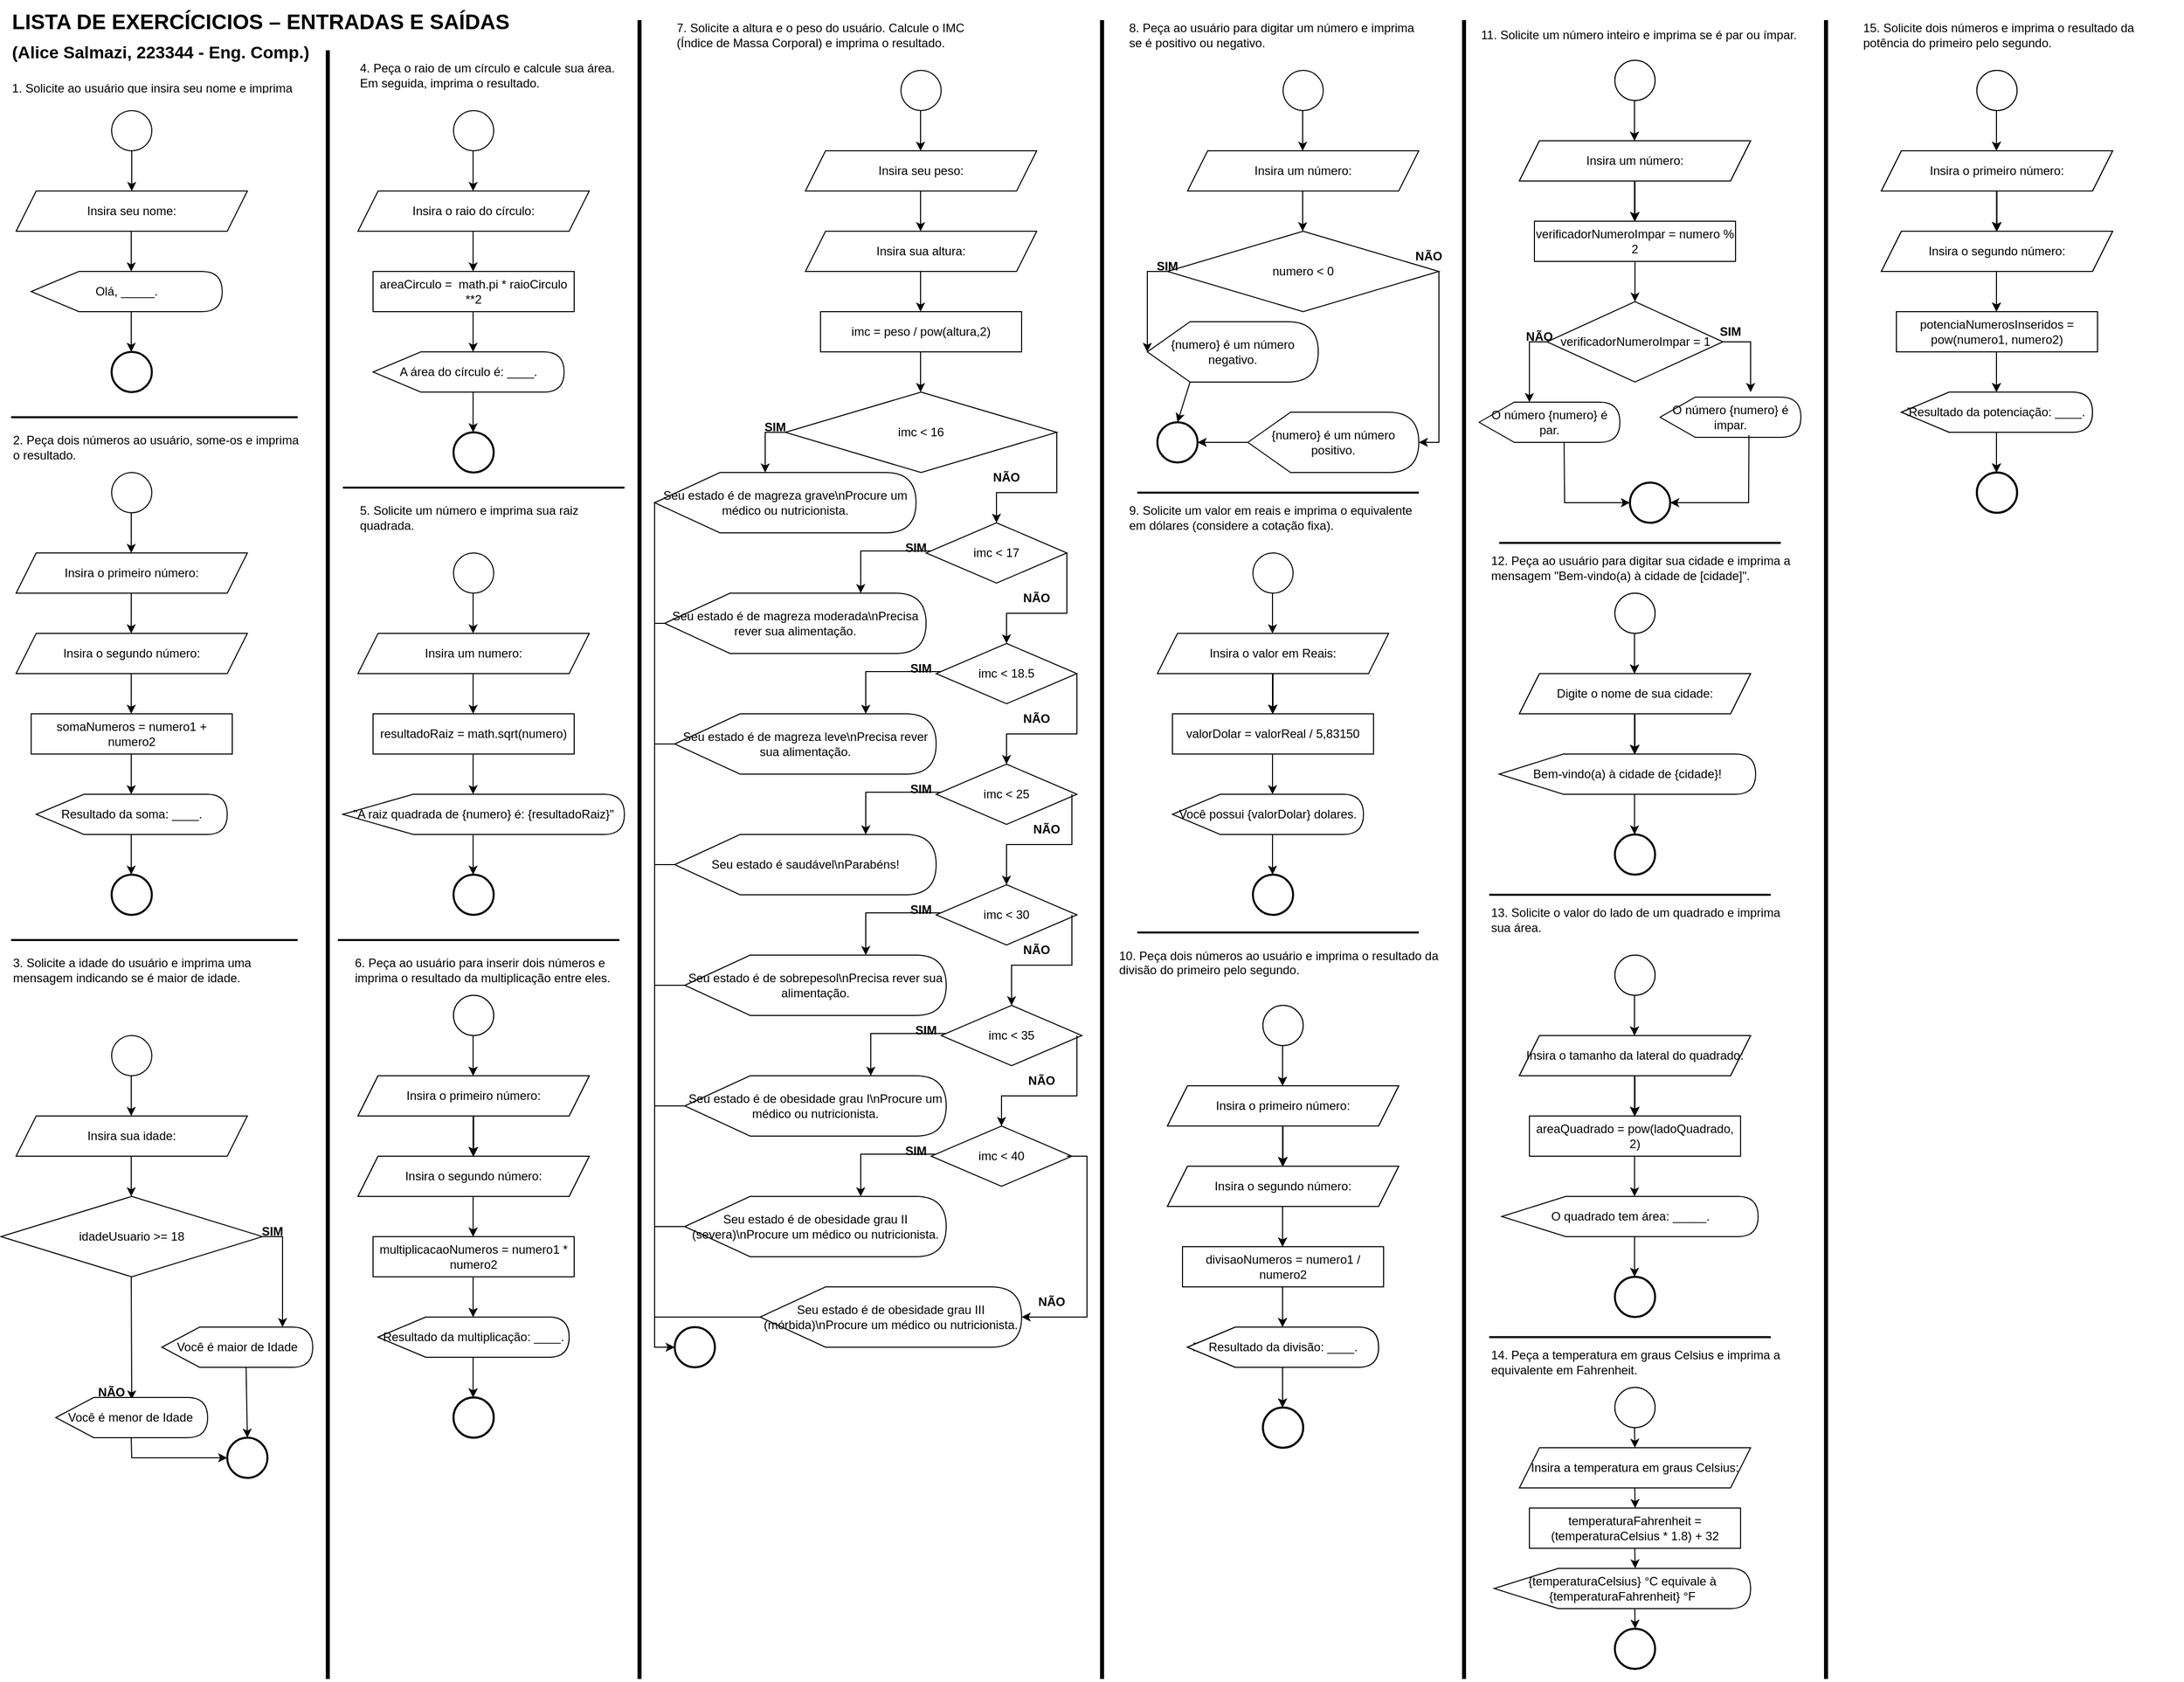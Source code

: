 <mxfile version="26.0.16">
  <diagram name="Page-1" id="74e2e168-ea6b-b213-b513-2b3c1d86103e">
    <mxGraphModel dx="714" dy="675" grid="1" gridSize="10" guides="1" tooltips="1" connect="1" arrows="1" fold="1" page="1" pageScale="1" pageWidth="1100" pageHeight="850" background="none" math="0" shadow="0">
      <root>
        <mxCell id="0" />
        <mxCell id="1" parent="0" />
        <mxCell id="CywS-Gf4T-sr7dHhk5kF-2" value="&lt;h1 style=&quot;margin-top: 0px;&quot;&gt;&lt;font style=&quot;&quot;&gt;&lt;span style=&quot;text-align: center;&quot;&gt;&lt;span style=&quot;font-size: 21px;&quot;&gt;LISTA DE EXERCÍCICIOS – ENTRADAS E SAÍDAS &lt;/span&gt;&lt;font style=&quot;font-size: 17px;&quot;&gt;(Alice Salmazi, 223344 - Eng. Comp.)&lt;/font&gt;&lt;/span&gt;&lt;br&gt;&lt;/font&gt;&lt;/h1&gt;&lt;p&gt;1. Solicite ao usuário que insira seu nome e imprima&lt;br&gt;uma mensagem de saudação.&lt;br&gt;&lt;/p&gt;" style="text;html=1;whiteSpace=wrap;overflow=hidden;rounded=0;" parent="1" vertex="1">
          <mxGeometry x="19" y="10" width="500" height="90" as="geometry" />
        </mxCell>
        <mxCell id="CywS-Gf4T-sr7dHhk5kF-4" value="" style="line;strokeWidth=4;direction=south;html=1;perimeter=backbonePerimeter;points=[];outlineConnect=0;" parent="1" vertex="1">
          <mxGeometry x="330" y="60" width="10" height="1620" as="geometry" />
        </mxCell>
        <mxCell id="CywS-Gf4T-sr7dHhk5kF-5" value="" style="ellipse;whiteSpace=wrap;html=1;aspect=fixed;strokeColor=default;align=center;verticalAlign=middle;fontFamily=Helvetica;fontSize=12;fontColor=default;fillColor=default;" parent="1" vertex="1">
          <mxGeometry x="120" y="120" width="40" height="40" as="geometry" />
        </mxCell>
        <mxCell id="CywS-Gf4T-sr7dHhk5kF-6" value="Insira seu nome:" style="shape=parallelogram;perimeter=parallelogramPerimeter;whiteSpace=wrap;html=1;fixedSize=1;" parent="1" vertex="1">
          <mxGeometry x="25" y="200" width="230" height="40" as="geometry" />
        </mxCell>
        <mxCell id="CywS-Gf4T-sr7dHhk5kF-7" value="" style="endArrow=classic;html=1;rounded=0;exitX=0.5;exitY=1;exitDx=0;exitDy=0;entryX=0.5;entryY=0;entryDx=0;entryDy=0;" parent="1" source="CywS-Gf4T-sr7dHhk5kF-5" target="CywS-Gf4T-sr7dHhk5kF-6" edge="1">
          <mxGeometry width="50" height="50" relative="1" as="geometry">
            <mxPoint x="530" y="440" as="sourcePoint" />
            <mxPoint x="580" y="390" as="targetPoint" />
          </mxGeometry>
        </mxCell>
        <mxCell id="CywS-Gf4T-sr7dHhk5kF-10" value="" style="ellipse;whiteSpace=wrap;html=1;aspect=fixed;strokeColor=default;align=center;verticalAlign=middle;fontFamily=Helvetica;fontSize=12;fontColor=default;fillColor=default;strokeWidth=2;" parent="1" vertex="1">
          <mxGeometry x="120" y="360" width="40" height="40" as="geometry" />
        </mxCell>
        <mxCell id="CywS-Gf4T-sr7dHhk5kF-11" value="Olá, _____." style="shape=display;whiteSpace=wrap;html=1;" parent="1" vertex="1">
          <mxGeometry x="40" y="280" width="190" height="40" as="geometry" />
        </mxCell>
        <mxCell id="CywS-Gf4T-sr7dHhk5kF-12" value="" style="endArrow=classic;html=1;rounded=0;exitX=0.5;exitY=1;exitDx=0;exitDy=0;entryX=0.5;entryY=0;entryDx=0;entryDy=0;" parent="1" edge="1">
          <mxGeometry width="50" height="50" relative="1" as="geometry">
            <mxPoint x="139.5" y="240" as="sourcePoint" />
            <mxPoint x="139.5" y="280" as="targetPoint" />
          </mxGeometry>
        </mxCell>
        <mxCell id="CywS-Gf4T-sr7dHhk5kF-13" value="" style="endArrow=classic;html=1;rounded=0;exitX=0.5;exitY=1;exitDx=0;exitDy=0;entryX=0.5;entryY=0;entryDx=0;entryDy=0;" parent="1" edge="1">
          <mxGeometry width="50" height="50" relative="1" as="geometry">
            <mxPoint x="139.5" y="320" as="sourcePoint" />
            <mxPoint x="139.5" y="360" as="targetPoint" />
          </mxGeometry>
        </mxCell>
        <mxCell id="CywS-Gf4T-sr7dHhk5kF-15" value="" style="line;strokeWidth=2;html=1;" parent="1" vertex="1">
          <mxGeometry x="20" y="420" width="285" height="10" as="geometry" />
        </mxCell>
        <mxCell id="CywS-Gf4T-sr7dHhk5kF-17" value="2. Peça dois números ao usuário, some-os e imprima&lt;br&gt;o resultado." style="text;html=1;align=left;verticalAlign=middle;whiteSpace=wrap;rounded=0;" parent="1" vertex="1">
          <mxGeometry x="20" y="440" width="370" height="30" as="geometry" />
        </mxCell>
        <mxCell id="CywS-Gf4T-sr7dHhk5kF-19" value="" style="ellipse;whiteSpace=wrap;html=1;aspect=fixed;strokeColor=default;align=center;verticalAlign=middle;fontFamily=Helvetica;fontSize=12;fontColor=default;fillColor=default;strokeWidth=2;" parent="1" vertex="1">
          <mxGeometry x="120" y="880" width="40" height="40" as="geometry" />
        </mxCell>
        <mxCell id="CywS-Gf4T-sr7dHhk5kF-20" value="" style="ellipse;whiteSpace=wrap;html=1;aspect=fixed;strokeColor=default;align=center;verticalAlign=middle;fontFamily=Helvetica;fontSize=12;fontColor=default;fillColor=default;" parent="1" vertex="1">
          <mxGeometry x="120" y="480" width="40" height="40" as="geometry" />
        </mxCell>
        <mxCell id="CywS-Gf4T-sr7dHhk5kF-21" value="Insira o primeiro número:" style="shape=parallelogram;perimeter=parallelogramPerimeter;whiteSpace=wrap;html=1;fixedSize=1;" parent="1" vertex="1">
          <mxGeometry x="25" y="560" width="230" height="40" as="geometry" />
        </mxCell>
        <mxCell id="CywS-Gf4T-sr7dHhk5kF-22" value="Insira o segundo número:" style="shape=parallelogram;perimeter=parallelogramPerimeter;whiteSpace=wrap;html=1;fixedSize=1;" parent="1" vertex="1">
          <mxGeometry x="25" y="640" width="230" height="40" as="geometry" />
        </mxCell>
        <mxCell id="CywS-Gf4T-sr7dHhk5kF-24" value="somaNumeros = numero1 + numero2" style="rounded=0;whiteSpace=wrap;html=1;" parent="1" vertex="1">
          <mxGeometry x="40" y="720" width="200" height="40" as="geometry" />
        </mxCell>
        <mxCell id="CywS-Gf4T-sr7dHhk5kF-25" value="Resultado da soma: ____." style="shape=display;whiteSpace=wrap;html=1;" parent="1" vertex="1">
          <mxGeometry x="45" y="800" width="190" height="40" as="geometry" />
        </mxCell>
        <mxCell id="CywS-Gf4T-sr7dHhk5kF-26" value="" style="endArrow=classic;html=1;rounded=0;exitX=0.5;exitY=1;exitDx=0;exitDy=0;entryX=0.5;entryY=0;entryDx=0;entryDy=0;" parent="1" edge="1">
          <mxGeometry width="50" height="50" relative="1" as="geometry">
            <mxPoint x="139.5" y="520" as="sourcePoint" />
            <mxPoint x="139.5" y="560" as="targetPoint" />
          </mxGeometry>
        </mxCell>
        <mxCell id="CywS-Gf4T-sr7dHhk5kF-27" value="" style="endArrow=classic;html=1;rounded=0;exitX=0.5;exitY=1;exitDx=0;exitDy=0;entryX=0.5;entryY=0;entryDx=0;entryDy=0;" parent="1" edge="1">
          <mxGeometry width="50" height="50" relative="1" as="geometry">
            <mxPoint x="139.5" y="600" as="sourcePoint" />
            <mxPoint x="139.5" y="640" as="targetPoint" />
          </mxGeometry>
        </mxCell>
        <mxCell id="CywS-Gf4T-sr7dHhk5kF-28" value="" style="endArrow=classic;html=1;rounded=0;exitX=0.5;exitY=1;exitDx=0;exitDy=0;entryX=0.5;entryY=0;entryDx=0;entryDy=0;" parent="1" edge="1">
          <mxGeometry width="50" height="50" relative="1" as="geometry">
            <mxPoint x="139.5" y="680" as="sourcePoint" />
            <mxPoint x="139.5" y="720" as="targetPoint" />
          </mxGeometry>
        </mxCell>
        <mxCell id="CywS-Gf4T-sr7dHhk5kF-29" value="" style="endArrow=classic;html=1;rounded=0;exitX=0.5;exitY=1;exitDx=0;exitDy=0;entryX=0.5;entryY=0;entryDx=0;entryDy=0;" parent="1" edge="1">
          <mxGeometry width="50" height="50" relative="1" as="geometry">
            <mxPoint x="139.5" y="760" as="sourcePoint" />
            <mxPoint x="139.5" y="800" as="targetPoint" />
          </mxGeometry>
        </mxCell>
        <mxCell id="CywS-Gf4T-sr7dHhk5kF-30" value="" style="endArrow=classic;html=1;rounded=0;exitX=0.5;exitY=1;exitDx=0;exitDy=0;entryX=0.5;entryY=0;entryDx=0;entryDy=0;" parent="1" edge="1">
          <mxGeometry width="50" height="50" relative="1" as="geometry">
            <mxPoint x="139.5" y="840" as="sourcePoint" />
            <mxPoint x="139.5" y="880" as="targetPoint" />
          </mxGeometry>
        </mxCell>
        <mxCell id="CywS-Gf4T-sr7dHhk5kF-31" value="" style="line;strokeWidth=2;html=1;" parent="1" vertex="1">
          <mxGeometry x="20" y="940" width="285" height="10" as="geometry" />
        </mxCell>
        <mxCell id="CywS-Gf4T-sr7dHhk5kF-32" value="3. Solicite a idade do usuário e imprima uma&lt;br/&gt;mensagem indicando se é maior de idade." style="text;html=1;align=left;verticalAlign=middle;whiteSpace=wrap;rounded=0;" parent="1" vertex="1">
          <mxGeometry x="20" y="960" width="370" height="30" as="geometry" />
        </mxCell>
        <mxCell id="CywS-Gf4T-sr7dHhk5kF-34" value="" style="ellipse;whiteSpace=wrap;html=1;aspect=fixed;strokeColor=default;align=center;verticalAlign=middle;fontFamily=Helvetica;fontSize=12;fontColor=default;fillColor=default;" parent="1" vertex="1">
          <mxGeometry x="120" y="1040" width="40" height="40" as="geometry" />
        </mxCell>
        <mxCell id="CywS-Gf4T-sr7dHhk5kF-35" value="Insira sua idade:" style="shape=parallelogram;perimeter=parallelogramPerimeter;whiteSpace=wrap;html=1;fixedSize=1;" parent="1" vertex="1">
          <mxGeometry x="25" y="1120" width="230" height="40" as="geometry" />
        </mxCell>
        <mxCell id="CywS-Gf4T-sr7dHhk5kF-38" value="Você é maior de Idade" style="shape=display;whiteSpace=wrap;html=1;" parent="1" vertex="1">
          <mxGeometry x="170" y="1330" width="150" height="40" as="geometry" />
        </mxCell>
        <mxCell id="CywS-Gf4T-sr7dHhk5kF-39" value="" style="endArrow=classic;html=1;rounded=0;exitX=0.5;exitY=1;exitDx=0;exitDy=0;entryX=0.5;entryY=0;entryDx=0;entryDy=0;" parent="1" edge="1">
          <mxGeometry width="50" height="50" relative="1" as="geometry">
            <mxPoint x="139.5" y="1080" as="sourcePoint" />
            <mxPoint x="139.5" y="1120" as="targetPoint" />
          </mxGeometry>
        </mxCell>
        <mxCell id="CywS-Gf4T-sr7dHhk5kF-40" value="" style="endArrow=classic;html=1;rounded=0;exitX=0.5;exitY=1;exitDx=0;exitDy=0;entryX=0.5;entryY=0;entryDx=0;entryDy=0;" parent="1" edge="1">
          <mxGeometry width="50" height="50" relative="1" as="geometry">
            <mxPoint x="139.5" y="1160" as="sourcePoint" />
            <mxPoint x="139.5" y="1200" as="targetPoint" />
          </mxGeometry>
        </mxCell>
        <mxCell id="CywS-Gf4T-sr7dHhk5kF-42" value="" style="endArrow=classic;html=1;rounded=0;exitX=1;exitY=0.5;exitDx=0;exitDy=0;" parent="1" source="CywS-Gf4T-sr7dHhk5kF-44" edge="1">
          <mxGeometry width="50" height="50" relative="1" as="geometry">
            <mxPoint x="290" y="1255" as="sourcePoint" />
            <mxPoint x="290" y="1330" as="targetPoint" />
            <Array as="points">
              <mxPoint x="290" y="1240" />
            </Array>
          </mxGeometry>
        </mxCell>
        <mxCell id="CywS-Gf4T-sr7dHhk5kF-43" value="" style="endArrow=classic;html=1;rounded=0;exitX=0.5;exitY=1;exitDx=0;exitDy=0;entryX=0.5;entryY=0.05;entryDx=0;entryDy=0;entryPerimeter=0;" parent="1" target="CywS-Gf4T-sr7dHhk5kF-45" edge="1">
          <mxGeometry width="50" height="50" relative="1" as="geometry">
            <mxPoint x="139.5" y="1280" as="sourcePoint" />
            <mxPoint x="140" y="1380" as="targetPoint" />
          </mxGeometry>
        </mxCell>
        <mxCell id="CywS-Gf4T-sr7dHhk5kF-44" value="idadeUsuario &amp;gt;= 18" style="rhombus;whiteSpace=wrap;html=1;" parent="1" vertex="1">
          <mxGeometry x="10" y="1200" width="260" height="80" as="geometry" />
        </mxCell>
        <mxCell id="CywS-Gf4T-sr7dHhk5kF-45" value="Você é menor de Idade&amp;nbsp;" style="shape=display;whiteSpace=wrap;html=1;" parent="1" vertex="1">
          <mxGeometry x="64.5" y="1400" width="151" height="40" as="geometry" />
        </mxCell>
        <mxCell id="CywS-Gf4T-sr7dHhk5kF-48" value="&lt;b&gt;SIM&lt;/b&gt;" style="text;html=1;align=center;verticalAlign=middle;whiteSpace=wrap;rounded=0;" parent="1" vertex="1">
          <mxGeometry x="250" y="1220" width="60" height="30" as="geometry" />
        </mxCell>
        <mxCell id="CywS-Gf4T-sr7dHhk5kF-49" value="&lt;b&gt;NÃO&lt;/b&gt;" style="text;html=1;align=center;verticalAlign=middle;whiteSpace=wrap;rounded=0;" parent="1" vertex="1">
          <mxGeometry x="90" y="1380" width="60" height="30" as="geometry" />
        </mxCell>
        <mxCell id="CywS-Gf4T-sr7dHhk5kF-50" value="" style="ellipse;whiteSpace=wrap;html=1;aspect=fixed;strokeColor=default;align=center;verticalAlign=middle;fontFamily=Helvetica;fontSize=12;fontColor=default;fillColor=default;strokeWidth=2;" parent="1" vertex="1">
          <mxGeometry x="235" y="1440" width="40" height="40" as="geometry" />
        </mxCell>
        <mxCell id="CywS-Gf4T-sr7dHhk5kF-51" value="" style="endArrow=classic;html=1;rounded=0;entryX=0.5;entryY=0;entryDx=0;entryDy=0;exitX=0;exitY=0;exitDx=83.75;exitDy=40;exitPerimeter=0;" parent="1" source="CywS-Gf4T-sr7dHhk5kF-38" target="CywS-Gf4T-sr7dHhk5kF-50" edge="1">
          <mxGeometry width="50" height="50" relative="1" as="geometry">
            <mxPoint x="260" y="1380" as="sourcePoint" />
            <mxPoint x="150" y="1412" as="targetPoint" />
          </mxGeometry>
        </mxCell>
        <mxCell id="CywS-Gf4T-sr7dHhk5kF-52" value="" style="endArrow=classic;html=1;rounded=0;exitX=0.5;exitY=1;exitDx=0;exitDy=0;entryX=0;entryY=0.5;entryDx=0;entryDy=0;" parent="1" target="CywS-Gf4T-sr7dHhk5kF-50" edge="1">
          <mxGeometry width="50" height="50" relative="1" as="geometry">
            <mxPoint x="139.5" y="1440" as="sourcePoint" />
            <mxPoint x="139.5" y="1480" as="targetPoint" />
            <Array as="points">
              <mxPoint x="140" y="1460" />
            </Array>
          </mxGeometry>
        </mxCell>
        <mxCell id="CywS-Gf4T-sr7dHhk5kF-54" value="4. Peça o raio de um círculo e calcule sua área. Em seguida, imprima o resultado." style="text;html=1;align=left;verticalAlign=middle;whiteSpace=wrap;rounded=0;" parent="1" vertex="1">
          <mxGeometry x="365" y="70" width="275" height="30" as="geometry" />
        </mxCell>
        <mxCell id="CywS-Gf4T-sr7dHhk5kF-55" value="" style="line;strokeWidth=4;direction=south;html=1;perimeter=backbonePerimeter;points=[];outlineConnect=0;" parent="1" vertex="1">
          <mxGeometry x="640" y="30" width="10" height="1650" as="geometry" />
        </mxCell>
        <mxCell id="CywS-Gf4T-sr7dHhk5kF-56" value="" style="ellipse;whiteSpace=wrap;html=1;aspect=fixed;strokeColor=default;align=center;verticalAlign=middle;fontFamily=Helvetica;fontSize=12;fontColor=default;fillColor=default;strokeWidth=2;" parent="1" vertex="1">
          <mxGeometry x="460" y="440" width="40" height="40" as="geometry" />
        </mxCell>
        <mxCell id="CywS-Gf4T-sr7dHhk5kF-57" value="Insira o raio do círculo:" style="shape=parallelogram;perimeter=parallelogramPerimeter;whiteSpace=wrap;html=1;fixedSize=1;" parent="1" vertex="1">
          <mxGeometry x="365" y="200" width="230" height="40" as="geometry" />
        </mxCell>
        <mxCell id="CywS-Gf4T-sr7dHhk5kF-59" value="areaCirculo =&amp;nbsp; math.pi * raioCirculo **2" style="rounded=0;whiteSpace=wrap;html=1;" parent="1" vertex="1">
          <mxGeometry x="380" y="280" width="200" height="40" as="geometry" />
        </mxCell>
        <mxCell id="CywS-Gf4T-sr7dHhk5kF-60" value="A área do círculo é: ____." style="shape=display;whiteSpace=wrap;html=1;" parent="1" vertex="1">
          <mxGeometry x="380" y="360" width="190" height="40" as="geometry" />
        </mxCell>
        <mxCell id="CywS-Gf4T-sr7dHhk5kF-61" value="" style="endArrow=classic;html=1;rounded=0;exitX=0.5;exitY=1;exitDx=0;exitDy=0;entryX=0.5;entryY=0;entryDx=0;entryDy=0;" parent="1" edge="1">
          <mxGeometry width="50" height="50" relative="1" as="geometry">
            <mxPoint x="479.5" y="160" as="sourcePoint" />
            <mxPoint x="479.5" y="200" as="targetPoint" />
          </mxGeometry>
        </mxCell>
        <mxCell id="CywS-Gf4T-sr7dHhk5kF-62" value="" style="endArrow=classic;html=1;rounded=0;exitX=0.5;exitY=1;exitDx=0;exitDy=0;entryX=0.5;entryY=0;entryDx=0;entryDy=0;" parent="1" edge="1">
          <mxGeometry width="50" height="50" relative="1" as="geometry">
            <mxPoint x="479.5" y="240" as="sourcePoint" />
            <mxPoint x="479.5" y="280" as="targetPoint" />
          </mxGeometry>
        </mxCell>
        <mxCell id="CywS-Gf4T-sr7dHhk5kF-63" value="" style="endArrow=classic;html=1;rounded=0;exitX=0.5;exitY=1;exitDx=0;exitDy=0;entryX=0.5;entryY=0;entryDx=0;entryDy=0;" parent="1" edge="1">
          <mxGeometry width="50" height="50" relative="1" as="geometry">
            <mxPoint x="479.5" y="320" as="sourcePoint" />
            <mxPoint x="479.5" y="360" as="targetPoint" />
          </mxGeometry>
        </mxCell>
        <mxCell id="CywS-Gf4T-sr7dHhk5kF-64" value="" style="endArrow=classic;html=1;rounded=0;exitX=0.5;exitY=1;exitDx=0;exitDy=0;entryX=0.5;entryY=0;entryDx=0;entryDy=0;" parent="1" edge="1">
          <mxGeometry width="50" height="50" relative="1" as="geometry">
            <mxPoint x="479.5" y="400" as="sourcePoint" />
            <mxPoint x="479.5" y="440" as="targetPoint" />
          </mxGeometry>
        </mxCell>
        <mxCell id="CywS-Gf4T-sr7dHhk5kF-66" value="" style="ellipse;whiteSpace=wrap;html=1;aspect=fixed;strokeColor=default;align=center;verticalAlign=middle;fontFamily=Helvetica;fontSize=12;fontColor=default;fillColor=default;" parent="1" vertex="1">
          <mxGeometry x="460" y="120" width="40" height="40" as="geometry" />
        </mxCell>
        <mxCell id="CywS-Gf4T-sr7dHhk5kF-67" value="5. Solicite um número e imprima sua raiz quadrada." style="text;html=1;align=left;verticalAlign=middle;whiteSpace=wrap;rounded=0;" parent="1" vertex="1">
          <mxGeometry x="365" y="510" width="275" height="30" as="geometry" />
        </mxCell>
        <mxCell id="CywS-Gf4T-sr7dHhk5kF-68" value="" style="line;strokeWidth=2;html=1;" parent="1" vertex="1">
          <mxGeometry x="350" y="490" width="280" height="10" as="geometry" />
        </mxCell>
        <mxCell id="CywS-Gf4T-sr7dHhk5kF-69" value="Insira um numero:" style="shape=parallelogram;perimeter=parallelogramPerimeter;whiteSpace=wrap;html=1;fixedSize=1;" parent="1" vertex="1">
          <mxGeometry x="365" y="640" width="230" height="40" as="geometry" />
        </mxCell>
        <mxCell id="CywS-Gf4T-sr7dHhk5kF-70" value="resultadoRaiz = math.sqrt(numero)" style="rounded=0;whiteSpace=wrap;html=1;" parent="1" vertex="1">
          <mxGeometry x="380" y="720" width="200" height="40" as="geometry" />
        </mxCell>
        <mxCell id="CywS-Gf4T-sr7dHhk5kF-71" value="&quot;A raiz quadrada de {numero} é: {resultadoRaiz}&quot;" style="shape=display;whiteSpace=wrap;html=1;" parent="1" vertex="1">
          <mxGeometry x="350" y="800" width="280" height="40" as="geometry" />
        </mxCell>
        <mxCell id="CywS-Gf4T-sr7dHhk5kF-72" value="" style="endArrow=classic;html=1;rounded=0;exitX=0.5;exitY=1;exitDx=0;exitDy=0;entryX=0.5;entryY=0;entryDx=0;entryDy=0;" parent="1" edge="1">
          <mxGeometry width="50" height="50" relative="1" as="geometry">
            <mxPoint x="479.5" y="600" as="sourcePoint" />
            <mxPoint x="479.5" y="640" as="targetPoint" />
          </mxGeometry>
        </mxCell>
        <mxCell id="CywS-Gf4T-sr7dHhk5kF-73" value="" style="endArrow=classic;html=1;rounded=0;exitX=0.5;exitY=1;exitDx=0;exitDy=0;entryX=0.5;entryY=0;entryDx=0;entryDy=0;" parent="1" edge="1">
          <mxGeometry width="50" height="50" relative="1" as="geometry">
            <mxPoint x="479.5" y="680" as="sourcePoint" />
            <mxPoint x="479.5" y="720" as="targetPoint" />
          </mxGeometry>
        </mxCell>
        <mxCell id="CywS-Gf4T-sr7dHhk5kF-74" value="" style="endArrow=classic;html=1;rounded=0;exitX=0.5;exitY=1;exitDx=0;exitDy=0;entryX=0.5;entryY=0;entryDx=0;entryDy=0;" parent="1" edge="1">
          <mxGeometry width="50" height="50" relative="1" as="geometry">
            <mxPoint x="479.5" y="760" as="sourcePoint" />
            <mxPoint x="479.5" y="800" as="targetPoint" />
          </mxGeometry>
        </mxCell>
        <mxCell id="CywS-Gf4T-sr7dHhk5kF-75" value="" style="endArrow=classic;html=1;rounded=0;exitX=0.5;exitY=1;exitDx=0;exitDy=0;entryX=0.5;entryY=0;entryDx=0;entryDy=0;" parent="1" edge="1">
          <mxGeometry width="50" height="50" relative="1" as="geometry">
            <mxPoint x="479.5" y="840" as="sourcePoint" />
            <mxPoint x="479.5" y="880" as="targetPoint" />
          </mxGeometry>
        </mxCell>
        <mxCell id="CywS-Gf4T-sr7dHhk5kF-76" value="" style="ellipse;whiteSpace=wrap;html=1;aspect=fixed;strokeColor=default;align=center;verticalAlign=middle;fontFamily=Helvetica;fontSize=12;fontColor=default;fillColor=default;strokeWidth=2;" parent="1" vertex="1">
          <mxGeometry x="460" y="880" width="40" height="40" as="geometry" />
        </mxCell>
        <mxCell id="CywS-Gf4T-sr7dHhk5kF-77" value="" style="ellipse;whiteSpace=wrap;html=1;aspect=fixed;strokeColor=default;align=center;verticalAlign=middle;fontFamily=Helvetica;fontSize=12;fontColor=default;fillColor=default;" parent="1" vertex="1">
          <mxGeometry x="460" y="560" width="40" height="40" as="geometry" />
        </mxCell>
        <mxCell id="CywS-Gf4T-sr7dHhk5kF-78" value="6. Peça ao usuário para inserir dois números e&lt;br/&gt;imprima o resultado da multiplicação entre eles." style="text;html=1;align=left;verticalAlign=middle;whiteSpace=wrap;rounded=0;" parent="1" vertex="1">
          <mxGeometry x="360" y="960" width="275" height="30" as="geometry" />
        </mxCell>
        <mxCell id="CywS-Gf4T-sr7dHhk5kF-79" value="" style="line;strokeWidth=2;html=1;" parent="1" vertex="1">
          <mxGeometry x="345" y="940" width="280" height="10" as="geometry" />
        </mxCell>
        <mxCell id="CywS-Gf4T-sr7dHhk5kF-80" value="" style="ellipse;whiteSpace=wrap;html=1;aspect=fixed;strokeColor=default;align=center;verticalAlign=middle;fontFamily=Helvetica;fontSize=12;fontColor=default;fillColor=default;strokeWidth=2;" parent="1" vertex="1">
          <mxGeometry x="460" y="1400" width="40" height="40" as="geometry" />
        </mxCell>
        <mxCell id="CywS-Gf4T-sr7dHhk5kF-171" value="" style="edgeStyle=orthogonalEdgeStyle;rounded=0;orthogonalLoop=1;jettySize=auto;html=1;" parent="1" source="CywS-Gf4T-sr7dHhk5kF-81" target="CywS-Gf4T-sr7dHhk5kF-82" edge="1">
          <mxGeometry relative="1" as="geometry" />
        </mxCell>
        <mxCell id="CywS-Gf4T-sr7dHhk5kF-81" value="Insira o primeiro número:" style="shape=parallelogram;perimeter=parallelogramPerimeter;whiteSpace=wrap;html=1;fixedSize=1;" parent="1" vertex="1">
          <mxGeometry x="365" y="1080" width="230" height="40" as="geometry" />
        </mxCell>
        <mxCell id="CywS-Gf4T-sr7dHhk5kF-82" value="Insira o segundo número:" style="shape=parallelogram;perimeter=parallelogramPerimeter;whiteSpace=wrap;html=1;fixedSize=1;" parent="1" vertex="1">
          <mxGeometry x="365" y="1160" width="230" height="40" as="geometry" />
        </mxCell>
        <mxCell id="CywS-Gf4T-sr7dHhk5kF-83" value="multiplicacaoNumeros = numero1 * numero2" style="rounded=0;whiteSpace=wrap;html=1;" parent="1" vertex="1">
          <mxGeometry x="380" y="1240" width="200" height="40" as="geometry" />
        </mxCell>
        <mxCell id="CywS-Gf4T-sr7dHhk5kF-84" value="Resultado da multiplicação: ____." style="shape=display;whiteSpace=wrap;html=1;" parent="1" vertex="1">
          <mxGeometry x="385" y="1320" width="190" height="40" as="geometry" />
        </mxCell>
        <mxCell id="CywS-Gf4T-sr7dHhk5kF-85" value="" style="endArrow=classic;html=1;rounded=0;exitX=0.5;exitY=1;exitDx=0;exitDy=0;entryX=0.5;entryY=0;entryDx=0;entryDy=0;" parent="1" edge="1">
          <mxGeometry width="50" height="50" relative="1" as="geometry">
            <mxPoint x="479.5" y="1040" as="sourcePoint" />
            <mxPoint x="479.5" y="1080" as="targetPoint" />
          </mxGeometry>
        </mxCell>
        <mxCell id="CywS-Gf4T-sr7dHhk5kF-86" value="" style="endArrow=classic;html=1;rounded=0;exitX=0.5;exitY=1;exitDx=0;exitDy=0;entryX=0.5;entryY=0;entryDx=0;entryDy=0;" parent="1" edge="1">
          <mxGeometry width="50" height="50" relative="1" as="geometry">
            <mxPoint x="479.5" y="1120" as="sourcePoint" />
            <mxPoint x="479.5" y="1160" as="targetPoint" />
          </mxGeometry>
        </mxCell>
        <mxCell id="CywS-Gf4T-sr7dHhk5kF-87" value="" style="endArrow=classic;html=1;rounded=0;exitX=0.5;exitY=1;exitDx=0;exitDy=0;entryX=0.5;entryY=0;entryDx=0;entryDy=0;" parent="1" edge="1">
          <mxGeometry width="50" height="50" relative="1" as="geometry">
            <mxPoint x="479.5" y="1200" as="sourcePoint" />
            <mxPoint x="479.5" y="1240" as="targetPoint" />
          </mxGeometry>
        </mxCell>
        <mxCell id="CywS-Gf4T-sr7dHhk5kF-88" value="" style="endArrow=classic;html=1;rounded=0;exitX=0.5;exitY=1;exitDx=0;exitDy=0;entryX=0.5;entryY=0;entryDx=0;entryDy=0;" parent="1" edge="1">
          <mxGeometry width="50" height="50" relative="1" as="geometry">
            <mxPoint x="479.5" y="1280" as="sourcePoint" />
            <mxPoint x="479.5" y="1320" as="targetPoint" />
          </mxGeometry>
        </mxCell>
        <mxCell id="CywS-Gf4T-sr7dHhk5kF-89" value="" style="endArrow=classic;html=1;rounded=0;exitX=0.5;exitY=1;exitDx=0;exitDy=0;entryX=0.5;entryY=0;entryDx=0;entryDy=0;" parent="1" edge="1">
          <mxGeometry width="50" height="50" relative="1" as="geometry">
            <mxPoint x="479.5" y="1360" as="sourcePoint" />
            <mxPoint x="479.5" y="1400" as="targetPoint" />
          </mxGeometry>
        </mxCell>
        <mxCell id="CywS-Gf4T-sr7dHhk5kF-90" value="" style="ellipse;whiteSpace=wrap;html=1;aspect=fixed;strokeColor=default;align=center;verticalAlign=middle;fontFamily=Helvetica;fontSize=12;fontColor=default;fillColor=default;" parent="1" vertex="1">
          <mxGeometry x="460" y="1000" width="40" height="40" as="geometry" />
        </mxCell>
        <mxCell id="CywS-Gf4T-sr7dHhk5kF-91" value="7. Solicite a altura e o peso do usuário. Calcule o IMC&lt;br/&gt;(Índice de Massa Corporal) e imprima o resultado." style="text;html=1;align=left;verticalAlign=middle;whiteSpace=wrap;rounded=0;" parent="1" vertex="1">
          <mxGeometry x="680" y="30" width="320" height="30" as="geometry" />
        </mxCell>
        <mxCell id="CywS-Gf4T-sr7dHhk5kF-93" value="Insira seu peso:" style="shape=parallelogram;perimeter=parallelogramPerimeter;whiteSpace=wrap;html=1;fixedSize=1;" parent="1" vertex="1">
          <mxGeometry x="810" y="160" width="230" height="40" as="geometry" />
        </mxCell>
        <mxCell id="CywS-Gf4T-sr7dHhk5kF-94" value="Insira sua altura:" style="shape=parallelogram;perimeter=parallelogramPerimeter;whiteSpace=wrap;html=1;fixedSize=1;" parent="1" vertex="1">
          <mxGeometry x="810" y="240" width="230" height="40" as="geometry" />
        </mxCell>
        <mxCell id="CywS-Gf4T-sr7dHhk5kF-95" value="imc = peso / pow(altura,2)" style="rounded=0;whiteSpace=wrap;html=1;" parent="1" vertex="1">
          <mxGeometry x="825" y="320" width="200" height="40" as="geometry" />
        </mxCell>
        <mxCell id="CywS-Gf4T-sr7dHhk5kF-97" value="" style="endArrow=classic;html=1;rounded=0;exitX=0.5;exitY=1;exitDx=0;exitDy=0;entryX=0.5;entryY=0;entryDx=0;entryDy=0;" parent="1" edge="1">
          <mxGeometry width="50" height="50" relative="1" as="geometry">
            <mxPoint x="924.5" y="120" as="sourcePoint" />
            <mxPoint x="924.5" y="160" as="targetPoint" />
          </mxGeometry>
        </mxCell>
        <mxCell id="CywS-Gf4T-sr7dHhk5kF-98" value="" style="endArrow=classic;html=1;rounded=0;exitX=0.5;exitY=1;exitDx=0;exitDy=0;entryX=0.5;entryY=0;entryDx=0;entryDy=0;" parent="1" edge="1">
          <mxGeometry width="50" height="50" relative="1" as="geometry">
            <mxPoint x="924.5" y="200" as="sourcePoint" />
            <mxPoint x="924.5" y="240" as="targetPoint" />
          </mxGeometry>
        </mxCell>
        <mxCell id="CywS-Gf4T-sr7dHhk5kF-99" value="" style="endArrow=classic;html=1;rounded=0;exitX=0.5;exitY=1;exitDx=0;exitDy=0;entryX=0.5;entryY=0;entryDx=0;entryDy=0;" parent="1" edge="1">
          <mxGeometry width="50" height="50" relative="1" as="geometry">
            <mxPoint x="924.5" y="280" as="sourcePoint" />
            <mxPoint x="924.5" y="320" as="targetPoint" />
          </mxGeometry>
        </mxCell>
        <mxCell id="CywS-Gf4T-sr7dHhk5kF-100" value="" style="endArrow=classic;html=1;rounded=0;exitX=0.5;exitY=1;exitDx=0;exitDy=0;entryX=0.5;entryY=0;entryDx=0;entryDy=0;" parent="1" edge="1">
          <mxGeometry width="50" height="50" relative="1" as="geometry">
            <mxPoint x="924.5" y="360" as="sourcePoint" />
            <mxPoint x="924.5" y="400" as="targetPoint" />
          </mxGeometry>
        </mxCell>
        <mxCell id="CywS-Gf4T-sr7dHhk5kF-102" value="" style="ellipse;whiteSpace=wrap;html=1;aspect=fixed;strokeColor=default;align=center;verticalAlign=middle;fontFamily=Helvetica;fontSize=12;fontColor=default;fillColor=default;" parent="1" vertex="1">
          <mxGeometry x="905" y="80" width="40" height="40" as="geometry" />
        </mxCell>
        <mxCell id="CywS-Gf4T-sr7dHhk5kF-104" value="" style="endArrow=classic;html=1;rounded=0;exitX=0;exitY=0.5;exitDx=0;exitDy=0;" parent="1" source="CywS-Gf4T-sr7dHhk5kF-106" edge="1">
          <mxGeometry width="50" height="50" relative="1" as="geometry">
            <mxPoint x="799.98" y="440.01" as="sourcePoint" />
            <mxPoint x="770" y="480" as="targetPoint" />
            <Array as="points">
              <mxPoint x="770" y="440" />
            </Array>
          </mxGeometry>
        </mxCell>
        <mxCell id="CywS-Gf4T-sr7dHhk5kF-105" value="" style="endArrow=classic;html=1;rounded=0;" parent="1" edge="1">
          <mxGeometry width="50" height="50" relative="1" as="geometry">
            <mxPoint x="940" y="558" as="sourcePoint" />
            <mxPoint x="865" y="600" as="targetPoint" />
            <Array as="points">
              <mxPoint x="865" y="558" />
            </Array>
          </mxGeometry>
        </mxCell>
        <mxCell id="CywS-Gf4T-sr7dHhk5kF-106" value="imc &amp;lt; 16" style="rhombus;whiteSpace=wrap;html=1;" parent="1" vertex="1">
          <mxGeometry x="790" y="400" width="270" height="80" as="geometry" />
        </mxCell>
        <mxCell id="CywS-Gf4T-sr7dHhk5kF-111" value="" style="endArrow=classic;html=1;rounded=0;exitX=1;exitY=0.5;exitDx=0;exitDy=0;entryX=0.5;entryY=0;entryDx=0;entryDy=0;" parent="1" source="CywS-Gf4T-sr7dHhk5kF-106" target="CywS-Gf4T-sr7dHhk5kF-122" edge="1">
          <mxGeometry width="50" height="50" relative="1" as="geometry">
            <mxPoint x="1080" y="410" as="sourcePoint" />
            <mxPoint x="1080" y="490" as="targetPoint" />
            <Array as="points">
              <mxPoint x="1060" y="500" />
              <mxPoint x="1000" y="500" />
            </Array>
          </mxGeometry>
        </mxCell>
        <mxCell id="CywS-Gf4T-sr7dHhk5kF-103" value="Seu estado é de magreza grave\nProcure um médico ou nutricionista." style="shape=display;whiteSpace=wrap;html=1;" parent="1" vertex="1">
          <mxGeometry x="660" y="480" width="260" height="60" as="geometry" />
        </mxCell>
        <mxCell id="CywS-Gf4T-sr7dHhk5kF-108" value="&lt;b&gt;SIM&lt;/b&gt;" style="text;html=1;align=center;verticalAlign=middle;whiteSpace=wrap;rounded=0;" parent="1" vertex="1">
          <mxGeometry x="750" y="420" width="60" height="30" as="geometry" />
        </mxCell>
        <mxCell id="CywS-Gf4T-sr7dHhk5kF-118" value="Seu estado é de magreza moderada\nPrecisa rever sua alimentação." style="shape=display;whiteSpace=wrap;html=1;" parent="1" vertex="1">
          <mxGeometry x="670" y="600" width="260" height="60" as="geometry" />
        </mxCell>
        <mxCell id="CywS-Gf4T-sr7dHhk5kF-109" value="&lt;b&gt;NÃO&lt;/b&gt;" style="text;html=1;align=center;verticalAlign=middle;whiteSpace=wrap;rounded=0;" parent="1" vertex="1">
          <mxGeometry x="980" y="470" width="60" height="30" as="geometry" />
        </mxCell>
        <mxCell id="CywS-Gf4T-sr7dHhk5kF-122" value="imc &amp;lt; 17" style="rhombus;whiteSpace=wrap;html=1;" parent="1" vertex="1">
          <mxGeometry x="930" y="530" width="140" height="60" as="geometry" />
        </mxCell>
        <mxCell id="CywS-Gf4T-sr7dHhk5kF-123" value="&lt;b&gt;SIM&lt;/b&gt;" style="text;html=1;align=center;verticalAlign=middle;whiteSpace=wrap;rounded=0;" parent="1" vertex="1">
          <mxGeometry x="890" y="540" width="60" height="30" as="geometry" />
        </mxCell>
        <mxCell id="CywS-Gf4T-sr7dHhk5kF-124" value="&lt;b&gt;NÃO&lt;/b&gt;" style="text;html=1;align=center;verticalAlign=middle;whiteSpace=wrap;rounded=0;" parent="1" vertex="1">
          <mxGeometry x="1010" y="590" width="60" height="30" as="geometry" />
        </mxCell>
        <mxCell id="CywS-Gf4T-sr7dHhk5kF-127" value="" style="endArrow=classic;html=1;rounded=0;" parent="1" edge="1">
          <mxGeometry width="50" height="50" relative="1" as="geometry">
            <mxPoint x="945" y="678" as="sourcePoint" />
            <mxPoint x="870" y="720" as="targetPoint" />
            <Array as="points">
              <mxPoint x="870" y="678" />
            </Array>
          </mxGeometry>
        </mxCell>
        <mxCell id="CywS-Gf4T-sr7dHhk5kF-128" value="imc &amp;lt; 18.5" style="rhombus;whiteSpace=wrap;html=1;" parent="1" vertex="1">
          <mxGeometry x="940" y="650" width="140" height="60" as="geometry" />
        </mxCell>
        <mxCell id="CywS-Gf4T-sr7dHhk5kF-129" value="&lt;b&gt;SIM&lt;/b&gt;" style="text;html=1;align=center;verticalAlign=middle;whiteSpace=wrap;rounded=0;" parent="1" vertex="1">
          <mxGeometry x="895" y="660" width="60" height="30" as="geometry" />
        </mxCell>
        <mxCell id="CywS-Gf4T-sr7dHhk5kF-132" value="Seu estado é de magreza leve\nPrecisa rever sua alimentação." style="shape=display;whiteSpace=wrap;html=1;" parent="1" vertex="1">
          <mxGeometry x="680" y="720" width="260" height="60" as="geometry" />
        </mxCell>
        <mxCell id="CywS-Gf4T-sr7dHhk5kF-133" value="" style="endArrow=classic;html=1;rounded=0;" parent="1" edge="1">
          <mxGeometry width="50" height="50" relative="1" as="geometry">
            <mxPoint x="945" y="798" as="sourcePoint" />
            <mxPoint x="870" y="840" as="targetPoint" />
            <Array as="points">
              <mxPoint x="870" y="798" />
            </Array>
          </mxGeometry>
        </mxCell>
        <mxCell id="CywS-Gf4T-sr7dHhk5kF-134" value="imc &amp;lt; 25" style="rhombus;whiteSpace=wrap;html=1;" parent="1" vertex="1">
          <mxGeometry x="940" y="770" width="140" height="60" as="geometry" />
        </mxCell>
        <mxCell id="CywS-Gf4T-sr7dHhk5kF-135" value="&lt;b&gt;SIM&lt;/b&gt;" style="text;html=1;align=center;verticalAlign=middle;whiteSpace=wrap;rounded=0;" parent="1" vertex="1">
          <mxGeometry x="895" y="780" width="60" height="30" as="geometry" />
        </mxCell>
        <mxCell id="CywS-Gf4T-sr7dHhk5kF-136" value="&lt;b&gt;NÃO&lt;/b&gt;" style="text;html=1;align=center;verticalAlign=middle;whiteSpace=wrap;rounded=0;" parent="1" vertex="1">
          <mxGeometry x="1020" y="820" width="60" height="30" as="geometry" />
        </mxCell>
        <mxCell id="CywS-Gf4T-sr7dHhk5kF-137" value="" style="endArrow=classic;html=1;rounded=0;exitX=1;exitY=0.5;exitDx=0;exitDy=0;entryX=0.5;entryY=0;entryDx=0;entryDy=0;" parent="1" target="CywS-Gf4T-sr7dHhk5kF-141" edge="1">
          <mxGeometry width="50" height="50" relative="1" as="geometry">
            <mxPoint x="1075" y="800" as="sourcePoint" />
            <mxPoint x="1095" y="850" as="targetPoint" />
            <Array as="points">
              <mxPoint x="1075" y="850" />
              <mxPoint x="1010" y="850" />
            </Array>
          </mxGeometry>
        </mxCell>
        <mxCell id="CywS-Gf4T-sr7dHhk5kF-138" value="Seu estado é saudável\nParabéns!" style="shape=display;whiteSpace=wrap;html=1;" parent="1" vertex="1">
          <mxGeometry x="680" y="840" width="260" height="60" as="geometry" />
        </mxCell>
        <mxCell id="CywS-Gf4T-sr7dHhk5kF-140" value="" style="endArrow=classic;html=1;rounded=0;" parent="1" edge="1">
          <mxGeometry width="50" height="50" relative="1" as="geometry">
            <mxPoint x="945" y="918" as="sourcePoint" />
            <mxPoint x="870" y="960" as="targetPoint" />
            <Array as="points">
              <mxPoint x="870" y="918" />
            </Array>
          </mxGeometry>
        </mxCell>
        <mxCell id="CywS-Gf4T-sr7dHhk5kF-141" value="imc &amp;lt; 30" style="rhombus;whiteSpace=wrap;html=1;" parent="1" vertex="1">
          <mxGeometry x="940" y="890" width="140" height="60" as="geometry" />
        </mxCell>
        <mxCell id="CywS-Gf4T-sr7dHhk5kF-142" value="&lt;b&gt;SIM&lt;/b&gt;" style="text;html=1;align=center;verticalAlign=middle;whiteSpace=wrap;rounded=0;" parent="1" vertex="1">
          <mxGeometry x="895" y="900" width="60" height="30" as="geometry" />
        </mxCell>
        <mxCell id="CywS-Gf4T-sr7dHhk5kF-143" value="&lt;b&gt;NÃO&lt;/b&gt;" style="text;html=1;align=center;verticalAlign=middle;whiteSpace=wrap;rounded=0;" parent="1" vertex="1">
          <mxGeometry x="1010" y="940" width="60" height="30" as="geometry" />
        </mxCell>
        <mxCell id="CywS-Gf4T-sr7dHhk5kF-144" value="" style="endArrow=classic;html=1;rounded=0;exitX=1;exitY=0.5;exitDx=0;exitDy=0;entryX=0.5;entryY=0;entryDx=0;entryDy=0;" parent="1" target="CywS-Gf4T-sr7dHhk5kF-147" edge="1">
          <mxGeometry width="50" height="50" relative="1" as="geometry">
            <mxPoint x="1075" y="920" as="sourcePoint" />
            <mxPoint x="1095" y="970" as="targetPoint" />
            <Array as="points">
              <mxPoint x="1075" y="970" />
              <mxPoint x="1015" y="970" />
            </Array>
          </mxGeometry>
        </mxCell>
        <mxCell id="CywS-Gf4T-sr7dHhk5kF-145" value="Seu estado é de sobrepesol\nPrecisa rever sua alimentação." style="shape=display;whiteSpace=wrap;html=1;" parent="1" vertex="1">
          <mxGeometry x="690" y="960" width="260" height="60" as="geometry" />
        </mxCell>
        <mxCell id="CywS-Gf4T-sr7dHhk5kF-146" value="" style="endArrow=classic;html=1;rounded=0;" parent="1" edge="1">
          <mxGeometry width="50" height="50" relative="1" as="geometry">
            <mxPoint x="950" y="1038" as="sourcePoint" />
            <mxPoint x="875" y="1080" as="targetPoint" />
            <Array as="points">
              <mxPoint x="875" y="1038" />
            </Array>
          </mxGeometry>
        </mxCell>
        <mxCell id="CywS-Gf4T-sr7dHhk5kF-147" value="imc &amp;lt; 35" style="rhombus;whiteSpace=wrap;html=1;" parent="1" vertex="1">
          <mxGeometry x="945" y="1010" width="140" height="60" as="geometry" />
        </mxCell>
        <mxCell id="CywS-Gf4T-sr7dHhk5kF-148" value="&lt;b&gt;SIM&lt;/b&gt;" style="text;html=1;align=center;verticalAlign=middle;whiteSpace=wrap;rounded=0;" parent="1" vertex="1">
          <mxGeometry x="900" y="1020" width="60" height="30" as="geometry" />
        </mxCell>
        <mxCell id="CywS-Gf4T-sr7dHhk5kF-149" value="&lt;b&gt;NÃO&lt;/b&gt;" style="text;html=1;align=center;verticalAlign=middle;whiteSpace=wrap;rounded=0;" parent="1" vertex="1">
          <mxGeometry x="1015" y="1070" width="60" height="30" as="geometry" />
        </mxCell>
        <mxCell id="CywS-Gf4T-sr7dHhk5kF-150" value="" style="endArrow=classic;html=1;rounded=0;exitX=1;exitY=0.5;exitDx=0;exitDy=0;entryX=0.5;entryY=0;entryDx=0;entryDy=0;" parent="1" target="CywS-Gf4T-sr7dHhk5kF-152" edge="1">
          <mxGeometry width="50" height="50" relative="1" as="geometry">
            <mxPoint x="1080" y="1040" as="sourcePoint" />
            <mxPoint x="1100" y="1090" as="targetPoint" />
            <Array as="points">
              <mxPoint x="1080" y="1100" />
              <mxPoint x="1005" y="1100" />
            </Array>
          </mxGeometry>
        </mxCell>
        <mxCell id="CywS-Gf4T-sr7dHhk5kF-151" value="" style="endArrow=classic;html=1;rounded=0;" parent="1" edge="1">
          <mxGeometry width="50" height="50" relative="1" as="geometry">
            <mxPoint x="940" y="1158" as="sourcePoint" />
            <mxPoint x="865" y="1200" as="targetPoint" />
            <Array as="points">
              <mxPoint x="865" y="1158" />
            </Array>
          </mxGeometry>
        </mxCell>
        <mxCell id="CywS-Gf4T-sr7dHhk5kF-152" value="imc &amp;lt; 40" style="rhombus;whiteSpace=wrap;html=1;" parent="1" vertex="1">
          <mxGeometry x="935" y="1130" width="140" height="60" as="geometry" />
        </mxCell>
        <mxCell id="CywS-Gf4T-sr7dHhk5kF-153" value="&lt;b&gt;SIM&lt;/b&gt;" style="text;html=1;align=center;verticalAlign=middle;whiteSpace=wrap;rounded=0;" parent="1" vertex="1">
          <mxGeometry x="890" y="1140" width="60" height="30" as="geometry" />
        </mxCell>
        <mxCell id="CywS-Gf4T-sr7dHhk5kF-154" value="&lt;b&gt;NÃO&lt;/b&gt;" style="text;html=1;align=center;verticalAlign=middle;whiteSpace=wrap;rounded=0;" parent="1" vertex="1">
          <mxGeometry x="1025" y="1290" width="60" height="30" as="geometry" />
        </mxCell>
        <mxCell id="CywS-Gf4T-sr7dHhk5kF-155" value="" style="endArrow=classic;html=1;rounded=0;exitX=1;exitY=0.5;exitDx=0;exitDy=0;entryX=1;entryY=0.5;entryDx=0;entryDy=0;entryPerimeter=0;" parent="1" target="CywS-Gf4T-sr7dHhk5kF-163" edge="1">
          <mxGeometry width="50" height="50" relative="1" as="geometry">
            <mxPoint x="1070" y="1160" as="sourcePoint" />
            <mxPoint x="1090" y="1210" as="targetPoint" />
            <Array as="points">
              <mxPoint x="1090" y="1160" />
              <mxPoint x="1090" y="1320" />
            </Array>
          </mxGeometry>
        </mxCell>
        <mxCell id="CywS-Gf4T-sr7dHhk5kF-161" value="Seu estado é de obesidade grau I\nProcure um médico ou nutricionista." style="shape=display;whiteSpace=wrap;html=1;" parent="1" vertex="1">
          <mxGeometry x="690" y="1080" width="260" height="60" as="geometry" />
        </mxCell>
        <mxCell id="CywS-Gf4T-sr7dHhk5kF-162" value="Seu estado é de obesidade grau II (severa)\nProcure um médico ou nutricionista." style="shape=display;whiteSpace=wrap;html=1;" parent="1" vertex="1">
          <mxGeometry x="690" y="1200" width="260" height="60" as="geometry" />
        </mxCell>
        <mxCell id="CywS-Gf4T-sr7dHhk5kF-163" value="Seu estado é de obesidade grau III (mórbida)\nProcure um médico ou nutricionista." style="shape=display;whiteSpace=wrap;html=1;" parent="1" vertex="1">
          <mxGeometry x="765" y="1290" width="260" height="60" as="geometry" />
        </mxCell>
        <mxCell id="CywS-Gf4T-sr7dHhk5kF-166" value="" style="endArrow=classic;html=1;rounded=0;exitX=1;exitY=0.5;exitDx=0;exitDy=0;entryX=0.5;entryY=0;entryDx=0;entryDy=0;" parent="1" edge="1">
          <mxGeometry width="50" height="50" relative="1" as="geometry">
            <mxPoint x="1070" y="560" as="sourcePoint" />
            <mxPoint x="1010" y="650" as="targetPoint" />
            <Array as="points">
              <mxPoint x="1070" y="620" />
              <mxPoint x="1010" y="620" />
            </Array>
          </mxGeometry>
        </mxCell>
        <mxCell id="CywS-Gf4T-sr7dHhk5kF-167" value="" style="endArrow=classic;html=1;rounded=0;exitX=1;exitY=0.5;exitDx=0;exitDy=0;entryX=0.5;entryY=0;entryDx=0;entryDy=0;" parent="1" source="CywS-Gf4T-sr7dHhk5kF-128" edge="1">
          <mxGeometry width="50" height="50" relative="1" as="geometry">
            <mxPoint x="1070" y="680" as="sourcePoint" />
            <mxPoint x="1010" y="770" as="targetPoint" />
            <Array as="points">
              <mxPoint x="1080" y="740" />
              <mxPoint x="1010" y="740" />
            </Array>
          </mxGeometry>
        </mxCell>
        <mxCell id="CywS-Gf4T-sr7dHhk5kF-168" value="&lt;b&gt;NÃO&lt;/b&gt;" style="text;html=1;align=center;verticalAlign=middle;whiteSpace=wrap;rounded=0;" parent="1" vertex="1">
          <mxGeometry x="1010" y="710" width="60" height="30" as="geometry" />
        </mxCell>
        <mxCell id="CywS-Gf4T-sr7dHhk5kF-170" value="" style="ellipse;whiteSpace=wrap;html=1;aspect=fixed;strokeColor=default;align=center;verticalAlign=middle;fontFamily=Helvetica;fontSize=12;fontColor=default;fillColor=default;strokeWidth=2;" parent="1" vertex="1">
          <mxGeometry x="680" y="1330" width="40" height="40" as="geometry" />
        </mxCell>
        <mxCell id="CywS-Gf4T-sr7dHhk5kF-176" value="" style="endArrow=classic;html=1;rounded=0;exitX=0;exitY=0.5;exitDx=0;exitDy=0;exitPerimeter=0;entryX=0;entryY=0.5;entryDx=0;entryDy=0;" parent="1" source="CywS-Gf4T-sr7dHhk5kF-103" target="CywS-Gf4T-sr7dHhk5kF-170" edge="1">
          <mxGeometry width="50" height="50" relative="1" as="geometry">
            <mxPoint x="960" y="1260" as="sourcePoint" />
            <mxPoint x="1010" y="1210" as="targetPoint" />
            <Array as="points">
              <mxPoint x="660" y="1350" />
            </Array>
          </mxGeometry>
        </mxCell>
        <mxCell id="CywS-Gf4T-sr7dHhk5kF-181" value="" style="endArrow=none;html=1;rounded=0;exitX=0;exitY=0.5;exitDx=0;exitDy=0;exitPerimeter=0;" parent="1" source="CywS-Gf4T-sr7dHhk5kF-161" edge="1">
          <mxGeometry width="50" height="50" relative="1" as="geometry">
            <mxPoint x="960" y="820" as="sourcePoint" />
            <mxPoint x="660" y="1110" as="targetPoint" />
          </mxGeometry>
        </mxCell>
        <mxCell id="CywS-Gf4T-sr7dHhk5kF-183" value="" style="endArrow=none;html=1;rounded=0;exitX=0;exitY=0.5;exitDx=0;exitDy=0;exitPerimeter=0;" parent="1" source="CywS-Gf4T-sr7dHhk5kF-145" edge="1">
          <mxGeometry width="50" height="50" relative="1" as="geometry">
            <mxPoint x="700" y="1120" as="sourcePoint" />
            <mxPoint x="660" y="990" as="targetPoint" />
          </mxGeometry>
        </mxCell>
        <mxCell id="CywS-Gf4T-sr7dHhk5kF-184" value="" style="endArrow=none;html=1;rounded=0;exitX=0;exitY=0.5;exitDx=0;exitDy=0;exitPerimeter=0;" parent="1" source="CywS-Gf4T-sr7dHhk5kF-138" edge="1">
          <mxGeometry width="50" height="50" relative="1" as="geometry">
            <mxPoint x="960" y="880" as="sourcePoint" />
            <mxPoint x="660" y="870" as="targetPoint" />
          </mxGeometry>
        </mxCell>
        <mxCell id="CywS-Gf4T-sr7dHhk5kF-185" value="" style="endArrow=none;html=1;rounded=0;exitX=0;exitY=0.5;exitDx=0;exitDy=0;exitPerimeter=0;" parent="1" source="CywS-Gf4T-sr7dHhk5kF-132" edge="1">
          <mxGeometry width="50" height="50" relative="1" as="geometry">
            <mxPoint x="960" y="880" as="sourcePoint" />
            <mxPoint x="660" y="750" as="targetPoint" />
          </mxGeometry>
        </mxCell>
        <mxCell id="CywS-Gf4T-sr7dHhk5kF-186" value="" style="endArrow=none;html=1;rounded=0;entryX=0;entryY=0.5;entryDx=0;entryDy=0;entryPerimeter=0;" parent="1" target="CywS-Gf4T-sr7dHhk5kF-118" edge="1">
          <mxGeometry width="50" height="50" relative="1" as="geometry">
            <mxPoint x="660" y="630" as="sourcePoint" />
            <mxPoint x="1010" y="830" as="targetPoint" />
          </mxGeometry>
        </mxCell>
        <mxCell id="CywS-Gf4T-sr7dHhk5kF-187" value="" style="endArrow=none;html=1;rounded=0;entryX=0;entryY=0.5;entryDx=0;entryDy=0;entryPerimeter=0;" parent="1" target="CywS-Gf4T-sr7dHhk5kF-162" edge="1">
          <mxGeometry width="50" height="50" relative="1" as="geometry">
            <mxPoint x="660" y="1230" as="sourcePoint" />
            <mxPoint x="1010" y="830" as="targetPoint" />
          </mxGeometry>
        </mxCell>
        <mxCell id="CywS-Gf4T-sr7dHhk5kF-188" value="" style="endArrow=none;html=1;rounded=0;entryX=0;entryY=0.5;entryDx=0;entryDy=0;entryPerimeter=0;" parent="1" target="CywS-Gf4T-sr7dHhk5kF-163" edge="1">
          <mxGeometry width="50" height="50" relative="1" as="geometry">
            <mxPoint x="660" y="1320" as="sourcePoint" />
            <mxPoint x="1010" y="1080" as="targetPoint" />
          </mxGeometry>
        </mxCell>
        <mxCell id="CywS-Gf4T-sr7dHhk5kF-189" value="8. Peça ao usuário para digitar um número e imprima&lt;br/&gt;se é positivo ou negativo." style="text;html=1;align=left;verticalAlign=middle;whiteSpace=wrap;rounded=0;" parent="1" vertex="1">
          <mxGeometry x="1130" y="30" width="320" height="30" as="geometry" />
        </mxCell>
        <mxCell id="CywS-Gf4T-sr7dHhk5kF-191" value="" style="line;strokeWidth=4;direction=south;html=1;perimeter=backbonePerimeter;points=[];outlineConnect=0;" parent="1" vertex="1">
          <mxGeometry x="1100" y="30" width="10" height="1650" as="geometry" />
        </mxCell>
        <mxCell id="CywS-Gf4T-sr7dHhk5kF-192" value="Insira um número:" style="shape=parallelogram;perimeter=parallelogramPerimeter;whiteSpace=wrap;html=1;fixedSize=1;" parent="1" vertex="1">
          <mxGeometry x="1190" y="160" width="230" height="40" as="geometry" />
        </mxCell>
        <mxCell id="CywS-Gf4T-sr7dHhk5kF-195" value="" style="endArrow=classic;html=1;rounded=0;exitX=0.5;exitY=1;exitDx=0;exitDy=0;entryX=0.5;entryY=0;entryDx=0;entryDy=0;" parent="1" edge="1">
          <mxGeometry width="50" height="50" relative="1" as="geometry">
            <mxPoint x="1304.5" y="120" as="sourcePoint" />
            <mxPoint x="1304.5" y="160" as="targetPoint" />
          </mxGeometry>
        </mxCell>
        <mxCell id="CywS-Gf4T-sr7dHhk5kF-196" value="" style="endArrow=classic;html=1;rounded=0;exitX=0.5;exitY=1;exitDx=0;exitDy=0;entryX=0.5;entryY=0;entryDx=0;entryDy=0;" parent="1" edge="1">
          <mxGeometry width="50" height="50" relative="1" as="geometry">
            <mxPoint x="1304.5" y="200" as="sourcePoint" />
            <mxPoint x="1304.5" y="240" as="targetPoint" />
          </mxGeometry>
        </mxCell>
        <mxCell id="CywS-Gf4T-sr7dHhk5kF-199" value="" style="ellipse;whiteSpace=wrap;html=1;aspect=fixed;strokeColor=default;align=center;verticalAlign=middle;fontFamily=Helvetica;fontSize=12;fontColor=default;fillColor=default;" parent="1" vertex="1">
          <mxGeometry x="1285" y="80" width="40" height="40" as="geometry" />
        </mxCell>
        <mxCell id="CywS-Gf4T-sr7dHhk5kF-200" value="" style="endArrow=classic;html=1;rounded=0;exitX=0;exitY=0.5;exitDx=0;exitDy=0;entryX=0;entryY=0.5;entryDx=0;entryDy=0;entryPerimeter=0;" parent="1" source="CywS-Gf4T-sr7dHhk5kF-201" target="CywS-Gf4T-sr7dHhk5kF-205" edge="1">
          <mxGeometry width="50" height="50" relative="1" as="geometry">
            <mxPoint x="1179.98" y="440.01" as="sourcePoint" />
            <mxPoint x="1180" y="440" as="targetPoint" />
            <Array as="points">
              <mxPoint x="1150" y="280" />
            </Array>
          </mxGeometry>
        </mxCell>
        <mxCell id="CywS-Gf4T-sr7dHhk5kF-201" value="numero &amp;lt; 0" style="rhombus;whiteSpace=wrap;html=1;" parent="1" vertex="1">
          <mxGeometry x="1170" y="240" width="270" height="80" as="geometry" />
        </mxCell>
        <mxCell id="CywS-Gf4T-sr7dHhk5kF-202" value="" style="endArrow=classic;html=1;rounded=0;exitX=1;exitY=0.5;exitDx=0;exitDy=0;entryX=1;entryY=0.5;entryDx=0;entryDy=0;entryPerimeter=0;" parent="1" source="CywS-Gf4T-sr7dHhk5kF-201" target="CywS-Gf4T-sr7dHhk5kF-206" edge="1">
          <mxGeometry width="50" height="50" relative="1" as="geometry">
            <mxPoint x="1460" y="410" as="sourcePoint" />
            <mxPoint x="1360" y="440" as="targetPoint" />
            <Array as="points">
              <mxPoint x="1440" y="450" />
            </Array>
          </mxGeometry>
        </mxCell>
        <mxCell id="CywS-Gf4T-sr7dHhk5kF-203" value="&lt;b&gt;SIM&lt;/b&gt;" style="text;html=1;align=center;verticalAlign=middle;whiteSpace=wrap;rounded=0;" parent="1" vertex="1">
          <mxGeometry x="1140" y="260" width="60" height="30" as="geometry" />
        </mxCell>
        <mxCell id="CywS-Gf4T-sr7dHhk5kF-204" value="&lt;b&gt;NÃO&lt;/b&gt;" style="text;html=1;align=center;verticalAlign=middle;whiteSpace=wrap;rounded=0;" parent="1" vertex="1">
          <mxGeometry x="1400" y="250" width="60" height="30" as="geometry" />
        </mxCell>
        <mxCell id="CywS-Gf4T-sr7dHhk5kF-205" value="{numero} é um número negativo." style="shape=display;whiteSpace=wrap;html=1;" parent="1" vertex="1">
          <mxGeometry x="1150" y="330" width="170" height="60" as="geometry" />
        </mxCell>
        <mxCell id="CywS-Gf4T-sr7dHhk5kF-206" value="{numero} é um número positivo." style="shape=display;whiteSpace=wrap;html=1;" parent="1" vertex="1">
          <mxGeometry x="1250" y="420" width="170" height="60" as="geometry" />
        </mxCell>
        <mxCell id="CywS-Gf4T-sr7dHhk5kF-207" value="" style="line;strokeWidth=4;direction=south;html=1;perimeter=backbonePerimeter;points=[];outlineConnect=0;" parent="1" vertex="1">
          <mxGeometry x="1460" y="30" width="10" height="1650" as="geometry" />
        </mxCell>
        <mxCell id="CywS-Gf4T-sr7dHhk5kF-210" value="" style="ellipse;whiteSpace=wrap;html=1;aspect=fixed;strokeColor=default;align=center;verticalAlign=middle;fontFamily=Helvetica;fontSize=12;fontColor=default;fillColor=default;strokeWidth=2;" parent="1" vertex="1">
          <mxGeometry x="1160" y="430" width="40" height="40" as="geometry" />
        </mxCell>
        <mxCell id="CywS-Gf4T-sr7dHhk5kF-212" value="" style="endArrow=classic;html=1;rounded=0;entryX=1;entryY=0.5;entryDx=0;entryDy=0;exitX=0;exitY=0.5;exitDx=0;exitDy=0;exitPerimeter=0;" parent="1" source="CywS-Gf4T-sr7dHhk5kF-206" target="CywS-Gf4T-sr7dHhk5kF-210" edge="1">
          <mxGeometry width="50" height="50" relative="1" as="geometry">
            <mxPoint x="1150" y="560" as="sourcePoint" />
            <mxPoint x="1200" y="510" as="targetPoint" />
          </mxGeometry>
        </mxCell>
        <mxCell id="CywS-Gf4T-sr7dHhk5kF-213" value="" style="endArrow=classic;html=1;rounded=0;entryX=0.5;entryY=0;entryDx=0;entryDy=0;exitX=0;exitY=0;exitDx=42.5;exitDy=60;exitPerimeter=0;" parent="1" source="CywS-Gf4T-sr7dHhk5kF-205" target="CywS-Gf4T-sr7dHhk5kF-210" edge="1">
          <mxGeometry width="50" height="50" relative="1" as="geometry">
            <mxPoint x="1260" y="460" as="sourcePoint" />
            <mxPoint x="1210" y="460" as="targetPoint" />
          </mxGeometry>
        </mxCell>
        <mxCell id="CywS-Gf4T-sr7dHhk5kF-214" value="9. Solicite um valor em reais e imprima o equivalente&lt;br/&gt;em dólares (considere a cotação fixa)." style="text;html=1;align=left;verticalAlign=middle;whiteSpace=wrap;rounded=0;" parent="1" vertex="1">
          <mxGeometry x="1130" y="510" width="320" height="30" as="geometry" />
        </mxCell>
        <mxCell id="CywS-Gf4T-sr7dHhk5kF-215" value="" style="line;strokeWidth=2;html=1;" parent="1" vertex="1">
          <mxGeometry x="1140" y="495" width="280" height="10" as="geometry" />
        </mxCell>
        <mxCell id="CywS-Gf4T-sr7dHhk5kF-216" value="" style="ellipse;whiteSpace=wrap;html=1;aspect=fixed;strokeColor=default;align=center;verticalAlign=middle;fontFamily=Helvetica;fontSize=12;fontColor=default;fillColor=default;strokeWidth=2;" parent="1" vertex="1">
          <mxGeometry x="460" y="1400" width="40" height="40" as="geometry" />
        </mxCell>
        <mxCell id="CywS-Gf4T-sr7dHhk5kF-217" value="" style="edgeStyle=orthogonalEdgeStyle;rounded=0;orthogonalLoop=1;jettySize=auto;html=1;" parent="1" source="CywS-Gf4T-sr7dHhk5kF-218" target="CywS-Gf4T-sr7dHhk5kF-219" edge="1">
          <mxGeometry relative="1" as="geometry" />
        </mxCell>
        <mxCell id="CywS-Gf4T-sr7dHhk5kF-218" value="Insira o primeiro número:" style="shape=parallelogram;perimeter=parallelogramPerimeter;whiteSpace=wrap;html=1;fixedSize=1;" parent="1" vertex="1">
          <mxGeometry x="365" y="1080" width="230" height="40" as="geometry" />
        </mxCell>
        <mxCell id="CywS-Gf4T-sr7dHhk5kF-219" value="Insira o segundo número:" style="shape=parallelogram;perimeter=parallelogramPerimeter;whiteSpace=wrap;html=1;fixedSize=1;" parent="1" vertex="1">
          <mxGeometry x="365" y="1160" width="230" height="40" as="geometry" />
        </mxCell>
        <mxCell id="CywS-Gf4T-sr7dHhk5kF-220" value="multiplicacaoNumeros = numero1 * numero2" style="rounded=0;whiteSpace=wrap;html=1;" parent="1" vertex="1">
          <mxGeometry x="380" y="1240" width="200" height="40" as="geometry" />
        </mxCell>
        <mxCell id="CywS-Gf4T-sr7dHhk5kF-221" value="Resultado da multiplicação: ____." style="shape=display;whiteSpace=wrap;html=1;" parent="1" vertex="1">
          <mxGeometry x="385" y="1320" width="190" height="40" as="geometry" />
        </mxCell>
        <mxCell id="CywS-Gf4T-sr7dHhk5kF-222" value="" style="endArrow=classic;html=1;rounded=0;exitX=0.5;exitY=1;exitDx=0;exitDy=0;entryX=0.5;entryY=0;entryDx=0;entryDy=0;" parent="1" edge="1">
          <mxGeometry width="50" height="50" relative="1" as="geometry">
            <mxPoint x="479.5" y="1040" as="sourcePoint" />
            <mxPoint x="479.5" y="1080" as="targetPoint" />
          </mxGeometry>
        </mxCell>
        <mxCell id="CywS-Gf4T-sr7dHhk5kF-223" value="" style="endArrow=classic;html=1;rounded=0;exitX=0.5;exitY=1;exitDx=0;exitDy=0;entryX=0.5;entryY=0;entryDx=0;entryDy=0;" parent="1" edge="1">
          <mxGeometry width="50" height="50" relative="1" as="geometry">
            <mxPoint x="479.5" y="1120" as="sourcePoint" />
            <mxPoint x="479.5" y="1160" as="targetPoint" />
          </mxGeometry>
        </mxCell>
        <mxCell id="CywS-Gf4T-sr7dHhk5kF-224" value="" style="endArrow=classic;html=1;rounded=0;exitX=0.5;exitY=1;exitDx=0;exitDy=0;entryX=0.5;entryY=0;entryDx=0;entryDy=0;" parent="1" edge="1">
          <mxGeometry width="50" height="50" relative="1" as="geometry">
            <mxPoint x="479.5" y="1200" as="sourcePoint" />
            <mxPoint x="479.5" y="1240" as="targetPoint" />
          </mxGeometry>
        </mxCell>
        <mxCell id="CywS-Gf4T-sr7dHhk5kF-225" value="" style="endArrow=classic;html=1;rounded=0;exitX=0.5;exitY=1;exitDx=0;exitDy=0;entryX=0.5;entryY=0;entryDx=0;entryDy=0;" parent="1" edge="1">
          <mxGeometry width="50" height="50" relative="1" as="geometry">
            <mxPoint x="479.5" y="1280" as="sourcePoint" />
            <mxPoint x="479.5" y="1320" as="targetPoint" />
          </mxGeometry>
        </mxCell>
        <mxCell id="CywS-Gf4T-sr7dHhk5kF-226" value="" style="endArrow=classic;html=1;rounded=0;exitX=0.5;exitY=1;exitDx=0;exitDy=0;entryX=0.5;entryY=0;entryDx=0;entryDy=0;" parent="1" edge="1">
          <mxGeometry width="50" height="50" relative="1" as="geometry">
            <mxPoint x="479.5" y="1360" as="sourcePoint" />
            <mxPoint x="479.5" y="1400" as="targetPoint" />
          </mxGeometry>
        </mxCell>
        <mxCell id="CywS-Gf4T-sr7dHhk5kF-227" value="" style="ellipse;whiteSpace=wrap;html=1;aspect=fixed;strokeColor=default;align=center;verticalAlign=middle;fontFamily=Helvetica;fontSize=12;fontColor=default;fillColor=default;" parent="1" vertex="1">
          <mxGeometry x="460" y="1000" width="40" height="40" as="geometry" />
        </mxCell>
        <mxCell id="CywS-Gf4T-sr7dHhk5kF-228" value="" style="ellipse;whiteSpace=wrap;html=1;aspect=fixed;strokeColor=default;align=center;verticalAlign=middle;fontFamily=Helvetica;fontSize=12;fontColor=default;fillColor=default;strokeWidth=2;" parent="1" vertex="1">
          <mxGeometry x="1255" y="880" width="40" height="40" as="geometry" />
        </mxCell>
        <mxCell id="CywS-Gf4T-sr7dHhk5kF-229" value="" style="edgeStyle=orthogonalEdgeStyle;rounded=0;orthogonalLoop=1;jettySize=auto;html=1;" parent="1" source="CywS-Gf4T-sr7dHhk5kF-230" edge="1">
          <mxGeometry relative="1" as="geometry">
            <mxPoint x="1275.0" y="720" as="targetPoint" />
          </mxGeometry>
        </mxCell>
        <mxCell id="CywS-Gf4T-sr7dHhk5kF-230" value="Insira o valor em Reais:" style="shape=parallelogram;perimeter=parallelogramPerimeter;whiteSpace=wrap;html=1;fixedSize=1;" parent="1" vertex="1">
          <mxGeometry x="1160" y="640" width="230" height="40" as="geometry" />
        </mxCell>
        <mxCell id="CywS-Gf4T-sr7dHhk5kF-232" value="valorDolar = valorReal /&amp;nbsp;5,83150" style="rounded=0;whiteSpace=wrap;html=1;" parent="1" vertex="1">
          <mxGeometry x="1175" y="720" width="200" height="40" as="geometry" />
        </mxCell>
        <mxCell id="CywS-Gf4T-sr7dHhk5kF-233" value="Você possui {valorDolar} dolares." style="shape=display;whiteSpace=wrap;html=1;" parent="1" vertex="1">
          <mxGeometry x="1175" y="800" width="190" height="40" as="geometry" />
        </mxCell>
        <mxCell id="CywS-Gf4T-sr7dHhk5kF-234" value="" style="endArrow=classic;html=1;rounded=0;exitX=0.5;exitY=1;exitDx=0;exitDy=0;entryX=0.5;entryY=0;entryDx=0;entryDy=0;" parent="1" edge="1">
          <mxGeometry width="50" height="50" relative="1" as="geometry">
            <mxPoint x="1274.5" y="600" as="sourcePoint" />
            <mxPoint x="1274.5" y="640" as="targetPoint" />
          </mxGeometry>
        </mxCell>
        <mxCell id="CywS-Gf4T-sr7dHhk5kF-235" value="" style="endArrow=classic;html=1;rounded=0;exitX=0.5;exitY=1;exitDx=0;exitDy=0;entryX=0.5;entryY=0;entryDx=0;entryDy=0;" parent="1" edge="1">
          <mxGeometry width="50" height="50" relative="1" as="geometry">
            <mxPoint x="1274.5" y="680" as="sourcePoint" />
            <mxPoint x="1274.5" y="720" as="targetPoint" />
          </mxGeometry>
        </mxCell>
        <mxCell id="CywS-Gf4T-sr7dHhk5kF-237" value="" style="endArrow=classic;html=1;rounded=0;exitX=0.5;exitY=1;exitDx=0;exitDy=0;entryX=0.5;entryY=0;entryDx=0;entryDy=0;" parent="1" edge="1">
          <mxGeometry width="50" height="50" relative="1" as="geometry">
            <mxPoint x="1274.52" y="760" as="sourcePoint" />
            <mxPoint x="1274.52" y="800" as="targetPoint" />
          </mxGeometry>
        </mxCell>
        <mxCell id="CywS-Gf4T-sr7dHhk5kF-238" value="" style="endArrow=classic;html=1;rounded=0;exitX=0.5;exitY=1;exitDx=0;exitDy=0;entryX=0.5;entryY=0;entryDx=0;entryDy=0;" parent="1" edge="1">
          <mxGeometry width="50" height="50" relative="1" as="geometry">
            <mxPoint x="1274.52" y="840" as="sourcePoint" />
            <mxPoint x="1274.52" y="880" as="targetPoint" />
          </mxGeometry>
        </mxCell>
        <mxCell id="CywS-Gf4T-sr7dHhk5kF-239" value="" style="ellipse;whiteSpace=wrap;html=1;aspect=fixed;strokeColor=default;align=center;verticalAlign=middle;fontFamily=Helvetica;fontSize=12;fontColor=default;fillColor=default;" parent="1" vertex="1">
          <mxGeometry x="1255" y="560" width="40" height="40" as="geometry" />
        </mxCell>
        <mxCell id="sR_lok7pmIx3FLaMIanh-1" value="&lt;div&gt;10. Peça dois números ao usuário e imprima o resultado da divisão do primeiro pelo segundo.&lt;/div&gt;&lt;div&gt;&lt;br&gt;&lt;/div&gt;" style="text;html=1;align=left;verticalAlign=middle;whiteSpace=wrap;rounded=0;" vertex="1" parent="1">
          <mxGeometry x="1120" y="960" width="320" height="30" as="geometry" />
        </mxCell>
        <mxCell id="sR_lok7pmIx3FLaMIanh-2" value="" style="line;strokeWidth=2;html=1;" vertex="1" parent="1">
          <mxGeometry x="1140" y="932.5" width="280" height="10" as="geometry" />
        </mxCell>
        <mxCell id="sR_lok7pmIx3FLaMIanh-3" value="" style="ellipse;whiteSpace=wrap;html=1;aspect=fixed;strokeColor=default;align=center;verticalAlign=middle;fontFamily=Helvetica;fontSize=12;fontColor=default;fillColor=default;strokeWidth=2;" vertex="1" parent="1">
          <mxGeometry x="1265" y="1410" width="40" height="40" as="geometry" />
        </mxCell>
        <mxCell id="sR_lok7pmIx3FLaMIanh-4" value="" style="edgeStyle=orthogonalEdgeStyle;rounded=0;orthogonalLoop=1;jettySize=auto;html=1;" edge="1" source="sR_lok7pmIx3FLaMIanh-5" target="sR_lok7pmIx3FLaMIanh-6" parent="1">
          <mxGeometry relative="1" as="geometry" />
        </mxCell>
        <mxCell id="sR_lok7pmIx3FLaMIanh-5" value="Insira o primeiro número:" style="shape=parallelogram;perimeter=parallelogramPerimeter;whiteSpace=wrap;html=1;fixedSize=1;" vertex="1" parent="1">
          <mxGeometry x="1170" y="1090" width="230" height="40" as="geometry" />
        </mxCell>
        <mxCell id="sR_lok7pmIx3FLaMIanh-6" value="Insira o segundo número:" style="shape=parallelogram;perimeter=parallelogramPerimeter;whiteSpace=wrap;html=1;fixedSize=1;" vertex="1" parent="1">
          <mxGeometry x="1170" y="1170" width="230" height="40" as="geometry" />
        </mxCell>
        <mxCell id="sR_lok7pmIx3FLaMIanh-7" value="multiplicacaoNumeros = numero1 * numero2" style="rounded=0;whiteSpace=wrap;html=1;" vertex="1" parent="1">
          <mxGeometry x="1185" y="1250" width="200" height="40" as="geometry" />
        </mxCell>
        <mxCell id="sR_lok7pmIx3FLaMIanh-8" value="Resultado da multiplicação: ____." style="shape=display;whiteSpace=wrap;html=1;" vertex="1" parent="1">
          <mxGeometry x="1190" y="1330" width="190" height="40" as="geometry" />
        </mxCell>
        <mxCell id="sR_lok7pmIx3FLaMIanh-9" value="" style="endArrow=classic;html=1;rounded=0;exitX=0.5;exitY=1;exitDx=0;exitDy=0;entryX=0.5;entryY=0;entryDx=0;entryDy=0;" edge="1" parent="1">
          <mxGeometry width="50" height="50" relative="1" as="geometry">
            <mxPoint x="1284.5" y="1050" as="sourcePoint" />
            <mxPoint x="1284.5" y="1090" as="targetPoint" />
          </mxGeometry>
        </mxCell>
        <mxCell id="sR_lok7pmIx3FLaMIanh-10" value="" style="endArrow=classic;html=1;rounded=0;exitX=0.5;exitY=1;exitDx=0;exitDy=0;entryX=0.5;entryY=0;entryDx=0;entryDy=0;" edge="1" parent="1">
          <mxGeometry width="50" height="50" relative="1" as="geometry">
            <mxPoint x="1284.5" y="1130" as="sourcePoint" />
            <mxPoint x="1284.5" y="1170" as="targetPoint" />
          </mxGeometry>
        </mxCell>
        <mxCell id="sR_lok7pmIx3FLaMIanh-11" value="" style="endArrow=classic;html=1;rounded=0;exitX=0.5;exitY=1;exitDx=0;exitDy=0;entryX=0.5;entryY=0;entryDx=0;entryDy=0;" edge="1" parent="1">
          <mxGeometry width="50" height="50" relative="1" as="geometry">
            <mxPoint x="1284.5" y="1210" as="sourcePoint" />
            <mxPoint x="1284.5" y="1250" as="targetPoint" />
          </mxGeometry>
        </mxCell>
        <mxCell id="sR_lok7pmIx3FLaMIanh-12" value="" style="endArrow=classic;html=1;rounded=0;exitX=0.5;exitY=1;exitDx=0;exitDy=0;entryX=0.5;entryY=0;entryDx=0;entryDy=0;" edge="1" parent="1">
          <mxGeometry width="50" height="50" relative="1" as="geometry">
            <mxPoint x="1284.5" y="1290" as="sourcePoint" />
            <mxPoint x="1284.5" y="1330" as="targetPoint" />
          </mxGeometry>
        </mxCell>
        <mxCell id="sR_lok7pmIx3FLaMIanh-13" value="" style="endArrow=classic;html=1;rounded=0;exitX=0.5;exitY=1;exitDx=0;exitDy=0;entryX=0.5;entryY=0;entryDx=0;entryDy=0;" edge="1" parent="1">
          <mxGeometry width="50" height="50" relative="1" as="geometry">
            <mxPoint x="1284.5" y="1370" as="sourcePoint" />
            <mxPoint x="1284.5" y="1410" as="targetPoint" />
          </mxGeometry>
        </mxCell>
        <mxCell id="sR_lok7pmIx3FLaMIanh-14" value="" style="ellipse;whiteSpace=wrap;html=1;aspect=fixed;strokeColor=default;align=center;verticalAlign=middle;fontFamily=Helvetica;fontSize=12;fontColor=default;fillColor=default;" vertex="1" parent="1">
          <mxGeometry x="1265" y="1010" width="40" height="40" as="geometry" />
        </mxCell>
        <mxCell id="sR_lok7pmIx3FLaMIanh-15" value="" style="ellipse;whiteSpace=wrap;html=1;aspect=fixed;strokeColor=default;align=center;verticalAlign=middle;fontFamily=Helvetica;fontSize=12;fontColor=default;fillColor=default;strokeWidth=2;" vertex="1" parent="1">
          <mxGeometry x="1265" y="1410" width="40" height="40" as="geometry" />
        </mxCell>
        <mxCell id="sR_lok7pmIx3FLaMIanh-16" value="" style="edgeStyle=orthogonalEdgeStyle;rounded=0;orthogonalLoop=1;jettySize=auto;html=1;" edge="1" source="sR_lok7pmIx3FLaMIanh-17" target="sR_lok7pmIx3FLaMIanh-18" parent="1">
          <mxGeometry relative="1" as="geometry" />
        </mxCell>
        <mxCell id="sR_lok7pmIx3FLaMIanh-17" value="Insira o primeiro número:" style="shape=parallelogram;perimeter=parallelogramPerimeter;whiteSpace=wrap;html=1;fixedSize=1;" vertex="1" parent="1">
          <mxGeometry x="1170" y="1090" width="230" height="40" as="geometry" />
        </mxCell>
        <mxCell id="sR_lok7pmIx3FLaMIanh-18" value="Insira o segundo número:" style="shape=parallelogram;perimeter=parallelogramPerimeter;whiteSpace=wrap;html=1;fixedSize=1;" vertex="1" parent="1">
          <mxGeometry x="1170" y="1170" width="230" height="40" as="geometry" />
        </mxCell>
        <mxCell id="sR_lok7pmIx3FLaMIanh-19" value="divisaoNumeros = numero1 / numero2" style="rounded=0;whiteSpace=wrap;html=1;" vertex="1" parent="1">
          <mxGeometry x="1185" y="1250" width="200" height="40" as="geometry" />
        </mxCell>
        <mxCell id="sR_lok7pmIx3FLaMIanh-20" value="Resultado da divisão: ____." style="shape=display;whiteSpace=wrap;html=1;" vertex="1" parent="1">
          <mxGeometry x="1190" y="1330" width="190" height="40" as="geometry" />
        </mxCell>
        <mxCell id="sR_lok7pmIx3FLaMIanh-21" value="" style="endArrow=classic;html=1;rounded=0;exitX=0.5;exitY=1;exitDx=0;exitDy=0;entryX=0.5;entryY=0;entryDx=0;entryDy=0;" edge="1" parent="1">
          <mxGeometry width="50" height="50" relative="1" as="geometry">
            <mxPoint x="1284.5" y="1050" as="sourcePoint" />
            <mxPoint x="1284.5" y="1090" as="targetPoint" />
          </mxGeometry>
        </mxCell>
        <mxCell id="sR_lok7pmIx3FLaMIanh-22" value="" style="endArrow=classic;html=1;rounded=0;exitX=0.5;exitY=1;exitDx=0;exitDy=0;entryX=0.5;entryY=0;entryDx=0;entryDy=0;" edge="1" parent="1">
          <mxGeometry width="50" height="50" relative="1" as="geometry">
            <mxPoint x="1284.5" y="1130" as="sourcePoint" />
            <mxPoint x="1284.5" y="1170" as="targetPoint" />
          </mxGeometry>
        </mxCell>
        <mxCell id="sR_lok7pmIx3FLaMIanh-23" value="" style="endArrow=classic;html=1;rounded=0;exitX=0.5;exitY=1;exitDx=0;exitDy=0;entryX=0.5;entryY=0;entryDx=0;entryDy=0;" edge="1" parent="1">
          <mxGeometry width="50" height="50" relative="1" as="geometry">
            <mxPoint x="1284.5" y="1210" as="sourcePoint" />
            <mxPoint x="1284.5" y="1250" as="targetPoint" />
          </mxGeometry>
        </mxCell>
        <mxCell id="sR_lok7pmIx3FLaMIanh-24" value="" style="endArrow=classic;html=1;rounded=0;exitX=0.5;exitY=1;exitDx=0;exitDy=0;entryX=0.5;entryY=0;entryDx=0;entryDy=0;" edge="1" parent="1">
          <mxGeometry width="50" height="50" relative="1" as="geometry">
            <mxPoint x="1284.5" y="1290" as="sourcePoint" />
            <mxPoint x="1284.5" y="1330" as="targetPoint" />
          </mxGeometry>
        </mxCell>
        <mxCell id="sR_lok7pmIx3FLaMIanh-25" value="" style="endArrow=classic;html=1;rounded=0;exitX=0.5;exitY=1;exitDx=0;exitDy=0;entryX=0.5;entryY=0;entryDx=0;entryDy=0;" edge="1" parent="1">
          <mxGeometry width="50" height="50" relative="1" as="geometry">
            <mxPoint x="1284.5" y="1370" as="sourcePoint" />
            <mxPoint x="1284.5" y="1410" as="targetPoint" />
          </mxGeometry>
        </mxCell>
        <mxCell id="sR_lok7pmIx3FLaMIanh-26" value="" style="ellipse;whiteSpace=wrap;html=1;aspect=fixed;strokeColor=default;align=center;verticalAlign=middle;fontFamily=Helvetica;fontSize=12;fontColor=default;fillColor=default;" vertex="1" parent="1">
          <mxGeometry x="1265" y="1010" width="40" height="40" as="geometry" />
        </mxCell>
        <mxCell id="sR_lok7pmIx3FLaMIanh-27" value="&lt;div&gt;11. Solicite um número inteiro e imprima se é par ou ímpar.&lt;br&gt;&lt;/div&gt;" style="text;html=1;align=left;verticalAlign=middle;whiteSpace=wrap;rounded=0;" vertex="1" parent="1">
          <mxGeometry x="1480" y="30" width="320" height="30" as="geometry" />
        </mxCell>
        <mxCell id="sR_lok7pmIx3FLaMIanh-30" value="" style="edgeStyle=orthogonalEdgeStyle;rounded=0;orthogonalLoop=1;jettySize=auto;html=1;" edge="1" parent="1" source="sR_lok7pmIx3FLaMIanh-31">
          <mxGeometry relative="1" as="geometry">
            <mxPoint x="1635" y="230" as="targetPoint" />
          </mxGeometry>
        </mxCell>
        <mxCell id="sR_lok7pmIx3FLaMIanh-31" value="Insira o primeiro número:" style="shape=parallelogram;perimeter=parallelogramPerimeter;whiteSpace=wrap;html=1;fixedSize=1;" vertex="1" parent="1">
          <mxGeometry x="1520" y="150" width="230" height="40" as="geometry" />
        </mxCell>
        <mxCell id="sR_lok7pmIx3FLaMIanh-34" value="O número {numero} é par." style="shape=display;whiteSpace=wrap;html=1;" vertex="1" parent="1">
          <mxGeometry x="1480" y="410" width="140" height="40" as="geometry" />
        </mxCell>
        <mxCell id="sR_lok7pmIx3FLaMIanh-35" value="" style="endArrow=classic;html=1;rounded=0;exitX=0.5;exitY=1;exitDx=0;exitDy=0;entryX=0.5;entryY=0;entryDx=0;entryDy=0;" edge="1" parent="1">
          <mxGeometry width="50" height="50" relative="1" as="geometry">
            <mxPoint x="1634.5" y="110" as="sourcePoint" />
            <mxPoint x="1634.5" y="150" as="targetPoint" />
          </mxGeometry>
        </mxCell>
        <mxCell id="sR_lok7pmIx3FLaMIanh-36" value="" style="endArrow=classic;html=1;rounded=0;exitX=0.5;exitY=1;exitDx=0;exitDy=0;entryX=0.5;entryY=0;entryDx=0;entryDy=0;" edge="1" parent="1">
          <mxGeometry width="50" height="50" relative="1" as="geometry">
            <mxPoint x="1634.5" y="190" as="sourcePoint" />
            <mxPoint x="1634.5" y="230" as="targetPoint" />
          </mxGeometry>
        </mxCell>
        <mxCell id="sR_lok7pmIx3FLaMIanh-39" value="" style="endArrow=classic;html=1;rounded=0;exitX=0.5;exitY=1;exitDx=0;exitDy=0;entryX=0;entryY=0.5;entryDx=0;entryDy=0;" edge="1" parent="1" target="sR_lok7pmIx3FLaMIanh-41">
          <mxGeometry width="50" height="50" relative="1" as="geometry">
            <mxPoint x="1564.5" y="450" as="sourcePoint" />
            <mxPoint x="1564.5" y="490" as="targetPoint" />
            <Array as="points">
              <mxPoint x="1565" y="510" />
            </Array>
          </mxGeometry>
        </mxCell>
        <mxCell id="sR_lok7pmIx3FLaMIanh-40" value="" style="ellipse;whiteSpace=wrap;html=1;aspect=fixed;strokeColor=default;align=center;verticalAlign=middle;fontFamily=Helvetica;fontSize=12;fontColor=default;fillColor=default;" vertex="1" parent="1">
          <mxGeometry x="1615" y="70" width="40" height="40" as="geometry" />
        </mxCell>
        <mxCell id="sR_lok7pmIx3FLaMIanh-41" value="" style="ellipse;whiteSpace=wrap;html=1;aspect=fixed;strokeColor=default;align=center;verticalAlign=middle;fontFamily=Helvetica;fontSize=12;fontColor=default;fillColor=default;strokeWidth=2;" vertex="1" parent="1">
          <mxGeometry x="1630" y="490" width="40" height="40" as="geometry" />
        </mxCell>
        <mxCell id="sR_lok7pmIx3FLaMIanh-42" value="" style="edgeStyle=orthogonalEdgeStyle;rounded=0;orthogonalLoop=1;jettySize=auto;html=1;" edge="1" parent="1" source="sR_lok7pmIx3FLaMIanh-43">
          <mxGeometry relative="1" as="geometry">
            <mxPoint x="1635" y="230" as="targetPoint" />
          </mxGeometry>
        </mxCell>
        <mxCell id="sR_lok7pmIx3FLaMIanh-43" value="Insira um número:" style="shape=parallelogram;perimeter=parallelogramPerimeter;whiteSpace=wrap;html=1;fixedSize=1;" vertex="1" parent="1">
          <mxGeometry x="1520" y="150" width="230" height="40" as="geometry" />
        </mxCell>
        <mxCell id="sR_lok7pmIx3FLaMIanh-45" value="verificadorNumeroImpar = numero % 2" style="rounded=0;whiteSpace=wrap;html=1;" vertex="1" parent="1">
          <mxGeometry x="1535" y="230" width="200" height="40" as="geometry" />
        </mxCell>
        <mxCell id="sR_lok7pmIx3FLaMIanh-47" value="" style="endArrow=classic;html=1;rounded=0;exitX=0.5;exitY=1;exitDx=0;exitDy=0;entryX=0.5;entryY=0;entryDx=0;entryDy=0;" edge="1" parent="1">
          <mxGeometry width="50" height="50" relative="1" as="geometry">
            <mxPoint x="1634.5" y="110" as="sourcePoint" />
            <mxPoint x="1634.5" y="150" as="targetPoint" />
          </mxGeometry>
        </mxCell>
        <mxCell id="sR_lok7pmIx3FLaMIanh-51" value="" style="endArrow=classic;html=1;rounded=0;exitX=0;exitY=0.5;exitDx=0;exitDy=0;" edge="1" parent="1" source="sR_lok7pmIx3FLaMIanh-53">
          <mxGeometry width="50" height="50" relative="1" as="geometry">
            <mxPoint x="1535" y="350" as="sourcePoint" />
            <mxPoint x="1530" y="410" as="targetPoint" />
            <Array as="points">
              <mxPoint x="1530" y="350" />
            </Array>
          </mxGeometry>
        </mxCell>
        <mxCell id="sR_lok7pmIx3FLaMIanh-52" value="" style="ellipse;whiteSpace=wrap;html=1;aspect=fixed;strokeColor=default;align=center;verticalAlign=middle;fontFamily=Helvetica;fontSize=12;fontColor=default;fillColor=default;" vertex="1" parent="1">
          <mxGeometry x="1615" y="70" width="40" height="40" as="geometry" />
        </mxCell>
        <mxCell id="sR_lok7pmIx3FLaMIanh-53" value="verificadorNumeroImpar = 1" style="rhombus;whiteSpace=wrap;html=1;" vertex="1" parent="1">
          <mxGeometry x="1547.5" y="310" width="175" height="80" as="geometry" />
        </mxCell>
        <mxCell id="sR_lok7pmIx3FLaMIanh-55" value="" style="edgeStyle=orthogonalEdgeStyle;rounded=0;orthogonalLoop=1;jettySize=auto;html=1;entryX=0.5;entryY=0;entryDx=0;entryDy=0;exitX=0.5;exitY=1;exitDx=0;exitDy=0;" edge="1" parent="1" source="sR_lok7pmIx3FLaMIanh-45" target="sR_lok7pmIx3FLaMIanh-53">
          <mxGeometry relative="1" as="geometry">
            <mxPoint x="1645" y="200" as="sourcePoint" />
            <mxPoint x="1645" y="240" as="targetPoint" />
          </mxGeometry>
        </mxCell>
        <mxCell id="sR_lok7pmIx3FLaMIanh-56" value="&lt;b&gt;NÃO&lt;/b&gt;" style="text;html=1;align=center;verticalAlign=middle;whiteSpace=wrap;rounded=0;" vertex="1" parent="1">
          <mxGeometry x="1510" y="330" width="60" height="30" as="geometry" />
        </mxCell>
        <mxCell id="sR_lok7pmIx3FLaMIanh-57" value="&lt;b&gt;SIM&lt;/b&gt;" style="text;html=1;align=center;verticalAlign=middle;whiteSpace=wrap;rounded=0;" vertex="1" parent="1">
          <mxGeometry x="1700" y="330" width="60" height="20" as="geometry" />
        </mxCell>
        <mxCell id="sR_lok7pmIx3FLaMIanh-58" value="" style="endArrow=classic;html=1;rounded=0;exitX=1;exitY=0.5;exitDx=0;exitDy=0;" edge="1" parent="1" source="sR_lok7pmIx3FLaMIanh-53">
          <mxGeometry width="50" height="50" relative="1" as="geometry">
            <mxPoint x="1574.5" y="460" as="sourcePoint" />
            <mxPoint x="1750" y="400" as="targetPoint" />
            <Array as="points">
              <mxPoint x="1750" y="350" />
            </Array>
          </mxGeometry>
        </mxCell>
        <mxCell id="sR_lok7pmIx3FLaMIanh-60" value="O número {numero} é impar." style="shape=display;whiteSpace=wrap;html=1;" vertex="1" parent="1">
          <mxGeometry x="1660" y="405" width="140" height="40" as="geometry" />
        </mxCell>
        <mxCell id="sR_lok7pmIx3FLaMIanh-61" value="" style="endArrow=classic;html=1;rounded=0;exitX=0.631;exitY=0.946;exitDx=0;exitDy=0;entryX=1;entryY=0.5;entryDx=0;entryDy=0;exitPerimeter=0;" edge="1" parent="1" source="sR_lok7pmIx3FLaMIanh-60" target="sR_lok7pmIx3FLaMIanh-41">
          <mxGeometry width="50" height="50" relative="1" as="geometry">
            <mxPoint x="1574.5" y="460" as="sourcePoint" />
            <mxPoint x="1640" y="520" as="targetPoint" />
            <Array as="points">
              <mxPoint x="1748" y="510" />
            </Array>
          </mxGeometry>
        </mxCell>
        <mxCell id="sR_lok7pmIx3FLaMIanh-63" value="12. Peça ao usuário para digitar sua cidade e imprima a mensagem &quot;Bem-vindo(a) à cidade de [cidade]&quot;." style="text;html=1;align=left;verticalAlign=middle;whiteSpace=wrap;rounded=0;" vertex="1" parent="1">
          <mxGeometry x="1490" y="560" width="320" height="30" as="geometry" />
        </mxCell>
        <mxCell id="sR_lok7pmIx3FLaMIanh-64" value="" style="line;strokeWidth=2;html=1;" vertex="1" parent="1">
          <mxGeometry x="1500" y="545" width="280" height="10" as="geometry" />
        </mxCell>
        <mxCell id="sR_lok7pmIx3FLaMIanh-66" value="" style="edgeStyle=orthogonalEdgeStyle;rounded=0;orthogonalLoop=1;jettySize=auto;html=1;" edge="1" source="sR_lok7pmIx3FLaMIanh-67" parent="1">
          <mxGeometry relative="1" as="geometry">
            <mxPoint x="1635" y="760" as="targetPoint" />
          </mxGeometry>
        </mxCell>
        <mxCell id="sR_lok7pmIx3FLaMIanh-67" value="Insira o primeiro número:" style="shape=parallelogram;perimeter=parallelogramPerimeter;whiteSpace=wrap;html=1;fixedSize=1;" vertex="1" parent="1">
          <mxGeometry x="1520" y="680" width="230" height="40" as="geometry" />
        </mxCell>
        <mxCell id="sR_lok7pmIx3FLaMIanh-71" value="" style="endArrow=classic;html=1;rounded=0;exitX=0.5;exitY=1;exitDx=0;exitDy=0;entryX=0.5;entryY=0;entryDx=0;entryDy=0;" edge="1" parent="1">
          <mxGeometry width="50" height="50" relative="1" as="geometry">
            <mxPoint x="1634.5" y="640" as="sourcePoint" />
            <mxPoint x="1634.5" y="680" as="targetPoint" />
          </mxGeometry>
        </mxCell>
        <mxCell id="sR_lok7pmIx3FLaMIanh-72" value="" style="endArrow=classic;html=1;rounded=0;exitX=0.5;exitY=1;exitDx=0;exitDy=0;entryX=0.5;entryY=0;entryDx=0;entryDy=0;" edge="1" parent="1">
          <mxGeometry width="50" height="50" relative="1" as="geometry">
            <mxPoint x="1634.5" y="720" as="sourcePoint" />
            <mxPoint x="1634.5" y="760" as="targetPoint" />
          </mxGeometry>
        </mxCell>
        <mxCell id="sR_lok7pmIx3FLaMIanh-76" value="" style="ellipse;whiteSpace=wrap;html=1;aspect=fixed;strokeColor=default;align=center;verticalAlign=middle;fontFamily=Helvetica;fontSize=12;fontColor=default;fillColor=default;" vertex="1" parent="1">
          <mxGeometry x="1615" y="600" width="40" height="40" as="geometry" />
        </mxCell>
        <mxCell id="sR_lok7pmIx3FLaMIanh-77" value="" style="ellipse;whiteSpace=wrap;html=1;aspect=fixed;strokeColor=default;align=center;verticalAlign=middle;fontFamily=Helvetica;fontSize=12;fontColor=default;fillColor=default;strokeWidth=2;" vertex="1" parent="1">
          <mxGeometry x="1615" y="840" width="40" height="40" as="geometry" />
        </mxCell>
        <mxCell id="sR_lok7pmIx3FLaMIanh-78" value="" style="edgeStyle=orthogonalEdgeStyle;rounded=0;orthogonalLoop=1;jettySize=auto;html=1;" edge="1" source="sR_lok7pmIx3FLaMIanh-79" parent="1">
          <mxGeometry relative="1" as="geometry">
            <mxPoint x="1635" y="760" as="targetPoint" />
          </mxGeometry>
        </mxCell>
        <mxCell id="sR_lok7pmIx3FLaMIanh-79" value="Digite o nome de sua cidade:" style="shape=parallelogram;perimeter=parallelogramPerimeter;whiteSpace=wrap;html=1;fixedSize=1;" vertex="1" parent="1">
          <mxGeometry x="1520" y="680" width="230" height="40" as="geometry" />
        </mxCell>
        <mxCell id="sR_lok7pmIx3FLaMIanh-82" value="Bem-vindo(a) à cidade de {cidade}!" style="shape=display;whiteSpace=wrap;html=1;" vertex="1" parent="1">
          <mxGeometry x="1500" y="760" width="255" height="40" as="geometry" />
        </mxCell>
        <mxCell id="sR_lok7pmIx3FLaMIanh-83" value="" style="endArrow=classic;html=1;rounded=0;exitX=0.5;exitY=1;exitDx=0;exitDy=0;entryX=0.5;entryY=0;entryDx=0;entryDy=0;" edge="1" parent="1">
          <mxGeometry width="50" height="50" relative="1" as="geometry">
            <mxPoint x="1634.5" y="640" as="sourcePoint" />
            <mxPoint x="1634.5" y="680" as="targetPoint" />
          </mxGeometry>
        </mxCell>
        <mxCell id="sR_lok7pmIx3FLaMIanh-84" value="" style="endArrow=classic;html=1;rounded=0;exitX=0.5;exitY=1;exitDx=0;exitDy=0;entryX=0.5;entryY=0;entryDx=0;entryDy=0;" edge="1" parent="1">
          <mxGeometry width="50" height="50" relative="1" as="geometry">
            <mxPoint x="1634.5" y="720" as="sourcePoint" />
            <mxPoint x="1634.5" y="760" as="targetPoint" />
          </mxGeometry>
        </mxCell>
        <mxCell id="sR_lok7pmIx3FLaMIanh-86" value="" style="endArrow=classic;html=1;rounded=0;exitX=0.5;exitY=1;exitDx=0;exitDy=0;entryX=0.5;entryY=0;entryDx=0;entryDy=0;" edge="1" parent="1">
          <mxGeometry width="50" height="50" relative="1" as="geometry">
            <mxPoint x="1634.58" y="800" as="sourcePoint" />
            <mxPoint x="1634.58" y="840" as="targetPoint" />
          </mxGeometry>
        </mxCell>
        <mxCell id="sR_lok7pmIx3FLaMIanh-88" value="" style="ellipse;whiteSpace=wrap;html=1;aspect=fixed;strokeColor=default;align=center;verticalAlign=middle;fontFamily=Helvetica;fontSize=12;fontColor=default;fillColor=default;" vertex="1" parent="1">
          <mxGeometry x="1615" y="600" width="40" height="40" as="geometry" />
        </mxCell>
        <mxCell id="sR_lok7pmIx3FLaMIanh-89" value="13. Solicite o valor do lado de um quadrado e imprima sua área." style="text;html=1;align=left;verticalAlign=middle;whiteSpace=wrap;rounded=0;" vertex="1" parent="1">
          <mxGeometry x="1490" y="910" width="310" height="30" as="geometry" />
        </mxCell>
        <mxCell id="sR_lok7pmIx3FLaMIanh-90" value="" style="line;strokeWidth=2;html=1;" vertex="1" parent="1">
          <mxGeometry x="1490" y="895" width="280" height="10" as="geometry" />
        </mxCell>
        <mxCell id="sR_lok7pmIx3FLaMIanh-91" value="" style="edgeStyle=orthogonalEdgeStyle;rounded=0;orthogonalLoop=1;jettySize=auto;html=1;" edge="1" source="sR_lok7pmIx3FLaMIanh-92" parent="1">
          <mxGeometry relative="1" as="geometry">
            <mxPoint x="1635" y="1120" as="targetPoint" />
          </mxGeometry>
        </mxCell>
        <mxCell id="sR_lok7pmIx3FLaMIanh-92" value="Insira o primeiro número:" style="shape=parallelogram;perimeter=parallelogramPerimeter;whiteSpace=wrap;html=1;fixedSize=1;" vertex="1" parent="1">
          <mxGeometry x="1520" y="1040" width="230" height="40" as="geometry" />
        </mxCell>
        <mxCell id="sR_lok7pmIx3FLaMIanh-93" value="" style="endArrow=classic;html=1;rounded=0;exitX=0.5;exitY=1;exitDx=0;exitDy=0;entryX=0.5;entryY=0;entryDx=0;entryDy=0;" edge="1" parent="1">
          <mxGeometry width="50" height="50" relative="1" as="geometry">
            <mxPoint x="1634.5" y="1000" as="sourcePoint" />
            <mxPoint x="1634.5" y="1040" as="targetPoint" />
          </mxGeometry>
        </mxCell>
        <mxCell id="sR_lok7pmIx3FLaMIanh-94" value="" style="endArrow=classic;html=1;rounded=0;exitX=0.5;exitY=1;exitDx=0;exitDy=0;entryX=0.5;entryY=0;entryDx=0;entryDy=0;" edge="1" parent="1">
          <mxGeometry width="50" height="50" relative="1" as="geometry">
            <mxPoint x="1634.5" y="1080" as="sourcePoint" />
            <mxPoint x="1634.5" y="1120" as="targetPoint" />
          </mxGeometry>
        </mxCell>
        <mxCell id="sR_lok7pmIx3FLaMIanh-95" value="" style="ellipse;whiteSpace=wrap;html=1;aspect=fixed;strokeColor=default;align=center;verticalAlign=middle;fontFamily=Helvetica;fontSize=12;fontColor=default;fillColor=default;" vertex="1" parent="1">
          <mxGeometry x="1615" y="960" width="40" height="40" as="geometry" />
        </mxCell>
        <mxCell id="sR_lok7pmIx3FLaMIanh-96" value="" style="edgeStyle=orthogonalEdgeStyle;rounded=0;orthogonalLoop=1;jettySize=auto;html=1;" edge="1" source="sR_lok7pmIx3FLaMIanh-97" parent="1">
          <mxGeometry relative="1" as="geometry">
            <mxPoint x="1635" y="1120" as="targetPoint" />
          </mxGeometry>
        </mxCell>
        <mxCell id="sR_lok7pmIx3FLaMIanh-97" value="Insira o tamanho da lateral do quadrado:" style="shape=parallelogram;perimeter=parallelogramPerimeter;whiteSpace=wrap;html=1;fixedSize=1;" vertex="1" parent="1">
          <mxGeometry x="1520" y="1040" width="230" height="40" as="geometry" />
        </mxCell>
        <mxCell id="sR_lok7pmIx3FLaMIanh-98" value="O quadrado tem área: _____." style="shape=display;whiteSpace=wrap;html=1;" vertex="1" parent="1">
          <mxGeometry x="1502.5" y="1200" width="255" height="40" as="geometry" />
        </mxCell>
        <mxCell id="sR_lok7pmIx3FLaMIanh-99" value="" style="endArrow=classic;html=1;rounded=0;exitX=0.5;exitY=1;exitDx=0;exitDy=0;entryX=0.5;entryY=0;entryDx=0;entryDy=0;" edge="1" parent="1">
          <mxGeometry width="50" height="50" relative="1" as="geometry">
            <mxPoint x="1634.5" y="1000" as="sourcePoint" />
            <mxPoint x="1634.5" y="1040" as="targetPoint" />
          </mxGeometry>
        </mxCell>
        <mxCell id="sR_lok7pmIx3FLaMIanh-100" value="" style="endArrow=classic;html=1;rounded=0;exitX=0.5;exitY=1;exitDx=0;exitDy=0;entryX=0.5;entryY=0;entryDx=0;entryDy=0;" edge="1" parent="1">
          <mxGeometry width="50" height="50" relative="1" as="geometry">
            <mxPoint x="1634.5" y="1080" as="sourcePoint" />
            <mxPoint x="1634.5" y="1120" as="targetPoint" />
          </mxGeometry>
        </mxCell>
        <mxCell id="sR_lok7pmIx3FLaMIanh-101" value="" style="endArrow=classic;html=1;rounded=0;exitX=0.5;exitY=1;exitDx=0;exitDy=0;entryX=0.5;entryY=0;entryDx=0;entryDy=0;" edge="1" parent="1">
          <mxGeometry width="50" height="50" relative="1" as="geometry">
            <mxPoint x="1634.58" y="1240" as="sourcePoint" />
            <mxPoint x="1634.58" y="1280" as="targetPoint" />
          </mxGeometry>
        </mxCell>
        <mxCell id="sR_lok7pmIx3FLaMIanh-102" value="" style="ellipse;whiteSpace=wrap;html=1;aspect=fixed;strokeColor=default;align=center;verticalAlign=middle;fontFamily=Helvetica;fontSize=12;fontColor=default;fillColor=default;" vertex="1" parent="1">
          <mxGeometry x="1615" y="960" width="40" height="40" as="geometry" />
        </mxCell>
        <mxCell id="sR_lok7pmIx3FLaMIanh-104" value="areaQuadrado = pow(ladoQuadrado, 2)" style="rounded=0;whiteSpace=wrap;html=1;" vertex="1" parent="1">
          <mxGeometry x="1530" y="1120" width="210" height="40" as="geometry" />
        </mxCell>
        <mxCell id="sR_lok7pmIx3FLaMIanh-105" value="" style="endArrow=classic;html=1;rounded=0;exitX=0.5;exitY=1;exitDx=0;exitDy=0;entryX=0.5;entryY=0;entryDx=0;entryDy=0;" edge="1" parent="1">
          <mxGeometry width="50" height="50" relative="1" as="geometry">
            <mxPoint x="1634.58" y="1160" as="sourcePoint" />
            <mxPoint x="1634.58" y="1200" as="targetPoint" />
          </mxGeometry>
        </mxCell>
        <mxCell id="sR_lok7pmIx3FLaMIanh-107" value="" style="ellipse;whiteSpace=wrap;html=1;aspect=fixed;strokeColor=default;align=center;verticalAlign=middle;fontFamily=Helvetica;fontSize=12;fontColor=default;fillColor=default;strokeWidth=2;" vertex="1" parent="1">
          <mxGeometry x="1615" y="1280" width="40" height="40" as="geometry" />
        </mxCell>
        <mxCell id="sR_lok7pmIx3FLaMIanh-108" value="14. Peça a temperatura em graus Celsius e imprima a equivalente em Fahrenheit." style="text;html=1;align=left;verticalAlign=middle;whiteSpace=wrap;rounded=0;" vertex="1" parent="1">
          <mxGeometry x="1490" y="1350" width="310" height="30" as="geometry" />
        </mxCell>
        <mxCell id="sR_lok7pmIx3FLaMIanh-109" value="" style="line;strokeWidth=2;html=1;" vertex="1" parent="1">
          <mxGeometry x="1490" y="1335" width="280" height="10" as="geometry" />
        </mxCell>
        <mxCell id="sR_lok7pmIx3FLaMIanh-114" value="" style="ellipse;whiteSpace=wrap;html=1;aspect=fixed;strokeColor=default;align=center;verticalAlign=middle;fontFamily=Helvetica;fontSize=12;fontColor=default;fillColor=default;" vertex="1" parent="1">
          <mxGeometry x="1615" y="1390" width="40" height="40" as="geometry" />
        </mxCell>
        <mxCell id="sR_lok7pmIx3FLaMIanh-116" value="Insira a temperatura em graus Celsius:" style="shape=parallelogram;perimeter=parallelogramPerimeter;whiteSpace=wrap;html=1;fixedSize=1;" vertex="1" parent="1">
          <mxGeometry x="1520" y="1450" width="230" height="40" as="geometry" />
        </mxCell>
        <mxCell id="sR_lok7pmIx3FLaMIanh-117" value="{temperaturaCelsius} °C equivale à {temperaturaFahrenheit} °F" style="shape=display;whiteSpace=wrap;html=1;" vertex="1" parent="1">
          <mxGeometry x="1495" y="1570" width="255" height="40" as="geometry" />
        </mxCell>
        <mxCell id="sR_lok7pmIx3FLaMIanh-118" value="" style="endArrow=classic;html=1;rounded=0;exitX=0.5;exitY=1;exitDx=0;exitDy=0;" edge="1" parent="1">
          <mxGeometry width="50" height="50" relative="1" as="geometry">
            <mxPoint x="1634.5" y="1430" as="sourcePoint" />
            <mxPoint x="1635" y="1450" as="targetPoint" />
          </mxGeometry>
        </mxCell>
        <mxCell id="sR_lok7pmIx3FLaMIanh-121" value="" style="ellipse;whiteSpace=wrap;html=1;aspect=fixed;strokeColor=default;align=center;verticalAlign=middle;fontFamily=Helvetica;fontSize=12;fontColor=default;fillColor=default;" vertex="1" parent="1">
          <mxGeometry x="1615" y="1390" width="40" height="40" as="geometry" />
        </mxCell>
        <mxCell id="sR_lok7pmIx3FLaMIanh-122" value="temperaturaFahrenheit = (temperaturaCelsius * 1.8) + 32" style="rounded=0;whiteSpace=wrap;html=1;" vertex="1" parent="1">
          <mxGeometry x="1530" y="1510" width="210" height="40" as="geometry" />
        </mxCell>
        <mxCell id="sR_lok7pmIx3FLaMIanh-124" value="" style="ellipse;whiteSpace=wrap;html=1;aspect=fixed;strokeColor=default;align=center;verticalAlign=middle;fontFamily=Helvetica;fontSize=12;fontColor=default;fillColor=default;strokeWidth=2;" vertex="1" parent="1">
          <mxGeometry x="1615" y="1630" width="40" height="40" as="geometry" />
        </mxCell>
        <mxCell id="sR_lok7pmIx3FLaMIanh-127" value="" style="endArrow=classic;html=1;rounded=0;exitX=0.5;exitY=1;exitDx=0;exitDy=0;" edge="1" parent="1">
          <mxGeometry width="50" height="50" relative="1" as="geometry">
            <mxPoint x="1634.75" y="1490" as="sourcePoint" />
            <mxPoint x="1635.25" y="1510" as="targetPoint" />
          </mxGeometry>
        </mxCell>
        <mxCell id="sR_lok7pmIx3FLaMIanh-129" value="" style="endArrow=classic;html=1;rounded=0;exitX=0.5;exitY=1;exitDx=0;exitDy=0;" edge="1" parent="1">
          <mxGeometry width="50" height="50" relative="1" as="geometry">
            <mxPoint x="1634.75" y="1550" as="sourcePoint" />
            <mxPoint x="1635.25" y="1570" as="targetPoint" />
          </mxGeometry>
        </mxCell>
        <mxCell id="sR_lok7pmIx3FLaMIanh-130" value="" style="endArrow=classic;html=1;rounded=0;exitX=0.5;exitY=1;exitDx=0;exitDy=0;" edge="1" parent="1">
          <mxGeometry width="50" height="50" relative="1" as="geometry">
            <mxPoint x="1634.75" y="1610" as="sourcePoint" />
            <mxPoint x="1635.25" y="1630" as="targetPoint" />
          </mxGeometry>
        </mxCell>
        <mxCell id="sR_lok7pmIx3FLaMIanh-131" value="" style="line;strokeWidth=4;direction=south;html=1;perimeter=backbonePerimeter;points=[];outlineConnect=0;" vertex="1" parent="1">
          <mxGeometry x="1820" y="30" width="10" height="1650" as="geometry" />
        </mxCell>
        <mxCell id="sR_lok7pmIx3FLaMIanh-132" value="&lt;div&gt;15. Solicite dois números e imprima o resultado da potência do primeiro pelo segundo.&lt;br&gt;&lt;/div&gt;" style="text;html=1;align=left;verticalAlign=middle;whiteSpace=wrap;rounded=0;" vertex="1" parent="1">
          <mxGeometry x="1860" y="30" width="320" height="30" as="geometry" />
        </mxCell>
        <mxCell id="sR_lok7pmIx3FLaMIanh-133" value="" style="ellipse;whiteSpace=wrap;html=1;aspect=fixed;strokeColor=default;align=center;verticalAlign=middle;fontFamily=Helvetica;fontSize=12;fontColor=default;fillColor=default;strokeWidth=2;" vertex="1" parent="1">
          <mxGeometry x="1975" y="480" width="40" height="40" as="geometry" />
        </mxCell>
        <mxCell id="sR_lok7pmIx3FLaMIanh-134" value="" style="edgeStyle=orthogonalEdgeStyle;rounded=0;orthogonalLoop=1;jettySize=auto;html=1;" edge="1" parent="1" source="sR_lok7pmIx3FLaMIanh-135" target="sR_lok7pmIx3FLaMIanh-136">
          <mxGeometry relative="1" as="geometry" />
        </mxCell>
        <mxCell id="sR_lok7pmIx3FLaMIanh-135" value="Insira o primeiro número:" style="shape=parallelogram;perimeter=parallelogramPerimeter;whiteSpace=wrap;html=1;fixedSize=1;" vertex="1" parent="1">
          <mxGeometry x="1880" y="160" width="230" height="40" as="geometry" />
        </mxCell>
        <mxCell id="sR_lok7pmIx3FLaMIanh-136" value="Insira o segundo número:" style="shape=parallelogram;perimeter=parallelogramPerimeter;whiteSpace=wrap;html=1;fixedSize=1;" vertex="1" parent="1">
          <mxGeometry x="1880" y="240" width="230" height="40" as="geometry" />
        </mxCell>
        <mxCell id="sR_lok7pmIx3FLaMIanh-137" value="multiplicacaoNumeros = numero1 * numero2" style="rounded=0;whiteSpace=wrap;html=1;" vertex="1" parent="1">
          <mxGeometry x="1895" y="320" width="200" height="40" as="geometry" />
        </mxCell>
        <mxCell id="sR_lok7pmIx3FLaMIanh-138" value="Resultado da multiplicação: ____." style="shape=display;whiteSpace=wrap;html=1;" vertex="1" parent="1">
          <mxGeometry x="1900" y="400" width="190" height="40" as="geometry" />
        </mxCell>
        <mxCell id="sR_lok7pmIx3FLaMIanh-139" value="" style="endArrow=classic;html=1;rounded=0;exitX=0.5;exitY=1;exitDx=0;exitDy=0;entryX=0.5;entryY=0;entryDx=0;entryDy=0;" edge="1" parent="1">
          <mxGeometry width="50" height="50" relative="1" as="geometry">
            <mxPoint x="1994.5" y="120" as="sourcePoint" />
            <mxPoint x="1994.5" y="160" as="targetPoint" />
          </mxGeometry>
        </mxCell>
        <mxCell id="sR_lok7pmIx3FLaMIanh-140" value="" style="endArrow=classic;html=1;rounded=0;exitX=0.5;exitY=1;exitDx=0;exitDy=0;entryX=0.5;entryY=0;entryDx=0;entryDy=0;" edge="1" parent="1">
          <mxGeometry width="50" height="50" relative="1" as="geometry">
            <mxPoint x="1994.5" y="200" as="sourcePoint" />
            <mxPoint x="1994.5" y="240" as="targetPoint" />
          </mxGeometry>
        </mxCell>
        <mxCell id="sR_lok7pmIx3FLaMIanh-141" value="" style="endArrow=classic;html=1;rounded=0;exitX=0.5;exitY=1;exitDx=0;exitDy=0;entryX=0.5;entryY=0;entryDx=0;entryDy=0;" edge="1" parent="1">
          <mxGeometry width="50" height="50" relative="1" as="geometry">
            <mxPoint x="1994.5" y="280" as="sourcePoint" />
            <mxPoint x="1994.5" y="320" as="targetPoint" />
          </mxGeometry>
        </mxCell>
        <mxCell id="sR_lok7pmIx3FLaMIanh-142" value="" style="endArrow=classic;html=1;rounded=0;exitX=0.5;exitY=1;exitDx=0;exitDy=0;entryX=0.5;entryY=0;entryDx=0;entryDy=0;" edge="1" parent="1">
          <mxGeometry width="50" height="50" relative="1" as="geometry">
            <mxPoint x="1994.5" y="360" as="sourcePoint" />
            <mxPoint x="1994.5" y="400" as="targetPoint" />
          </mxGeometry>
        </mxCell>
        <mxCell id="sR_lok7pmIx3FLaMIanh-143" value="" style="endArrow=classic;html=1;rounded=0;exitX=0.5;exitY=1;exitDx=0;exitDy=0;entryX=0.5;entryY=0;entryDx=0;entryDy=0;" edge="1" parent="1">
          <mxGeometry width="50" height="50" relative="1" as="geometry">
            <mxPoint x="1994.5" y="440" as="sourcePoint" />
            <mxPoint x="1994.5" y="480" as="targetPoint" />
          </mxGeometry>
        </mxCell>
        <mxCell id="sR_lok7pmIx3FLaMIanh-144" value="" style="ellipse;whiteSpace=wrap;html=1;aspect=fixed;strokeColor=default;align=center;verticalAlign=middle;fontFamily=Helvetica;fontSize=12;fontColor=default;fillColor=default;" vertex="1" parent="1">
          <mxGeometry x="1975" y="80" width="40" height="40" as="geometry" />
        </mxCell>
        <mxCell id="sR_lok7pmIx3FLaMIanh-145" value="" style="ellipse;whiteSpace=wrap;html=1;aspect=fixed;strokeColor=default;align=center;verticalAlign=middle;fontFamily=Helvetica;fontSize=12;fontColor=default;fillColor=default;strokeWidth=2;" vertex="1" parent="1">
          <mxGeometry x="1975" y="480" width="40" height="40" as="geometry" />
        </mxCell>
        <mxCell id="sR_lok7pmIx3FLaMIanh-146" value="" style="edgeStyle=orthogonalEdgeStyle;rounded=0;orthogonalLoop=1;jettySize=auto;html=1;" edge="1" parent="1" source="sR_lok7pmIx3FLaMIanh-147" target="sR_lok7pmIx3FLaMIanh-148">
          <mxGeometry relative="1" as="geometry" />
        </mxCell>
        <mxCell id="sR_lok7pmIx3FLaMIanh-147" value="Insira o primeiro número:" style="shape=parallelogram;perimeter=parallelogramPerimeter;whiteSpace=wrap;html=1;fixedSize=1;" vertex="1" parent="1">
          <mxGeometry x="1880" y="160" width="230" height="40" as="geometry" />
        </mxCell>
        <mxCell id="sR_lok7pmIx3FLaMIanh-148" value="Insira o segundo número:" style="shape=parallelogram;perimeter=parallelogramPerimeter;whiteSpace=wrap;html=1;fixedSize=1;" vertex="1" parent="1">
          <mxGeometry x="1880" y="240" width="230" height="40" as="geometry" />
        </mxCell>
        <mxCell id="sR_lok7pmIx3FLaMIanh-149" value="potenciaNumerosInseridos = pow(numero1, numero2)" style="rounded=0;whiteSpace=wrap;html=1;" vertex="1" parent="1">
          <mxGeometry x="1895" y="320" width="200" height="40" as="geometry" />
        </mxCell>
        <mxCell id="sR_lok7pmIx3FLaMIanh-150" value="Resultado da potenciação: ____." style="shape=display;whiteSpace=wrap;html=1;" vertex="1" parent="1">
          <mxGeometry x="1900" y="400" width="190" height="40" as="geometry" />
        </mxCell>
        <mxCell id="sR_lok7pmIx3FLaMIanh-151" value="" style="endArrow=classic;html=1;rounded=0;exitX=0.5;exitY=1;exitDx=0;exitDy=0;entryX=0.5;entryY=0;entryDx=0;entryDy=0;" edge="1" parent="1">
          <mxGeometry width="50" height="50" relative="1" as="geometry">
            <mxPoint x="1994.5" y="120" as="sourcePoint" />
            <mxPoint x="1994.5" y="160" as="targetPoint" />
          </mxGeometry>
        </mxCell>
        <mxCell id="sR_lok7pmIx3FLaMIanh-152" value="" style="endArrow=classic;html=1;rounded=0;exitX=0.5;exitY=1;exitDx=0;exitDy=0;entryX=0.5;entryY=0;entryDx=0;entryDy=0;" edge="1" parent="1">
          <mxGeometry width="50" height="50" relative="1" as="geometry">
            <mxPoint x="1994.5" y="200" as="sourcePoint" />
            <mxPoint x="1994.5" y="240" as="targetPoint" />
          </mxGeometry>
        </mxCell>
        <mxCell id="sR_lok7pmIx3FLaMIanh-153" value="" style="endArrow=classic;html=1;rounded=0;exitX=0.5;exitY=1;exitDx=0;exitDy=0;entryX=0.5;entryY=0;entryDx=0;entryDy=0;" edge="1" parent="1">
          <mxGeometry width="50" height="50" relative="1" as="geometry">
            <mxPoint x="1994.5" y="280" as="sourcePoint" />
            <mxPoint x="1994.5" y="320" as="targetPoint" />
          </mxGeometry>
        </mxCell>
        <mxCell id="sR_lok7pmIx3FLaMIanh-154" value="" style="endArrow=classic;html=1;rounded=0;exitX=0.5;exitY=1;exitDx=0;exitDy=0;entryX=0.5;entryY=0;entryDx=0;entryDy=0;" edge="1" parent="1">
          <mxGeometry width="50" height="50" relative="1" as="geometry">
            <mxPoint x="1994.5" y="360" as="sourcePoint" />
            <mxPoint x="1994.5" y="400" as="targetPoint" />
          </mxGeometry>
        </mxCell>
        <mxCell id="sR_lok7pmIx3FLaMIanh-155" value="" style="endArrow=classic;html=1;rounded=0;exitX=0.5;exitY=1;exitDx=0;exitDy=0;entryX=0.5;entryY=0;entryDx=0;entryDy=0;" edge="1" parent="1">
          <mxGeometry width="50" height="50" relative="1" as="geometry">
            <mxPoint x="1994.5" y="440" as="sourcePoint" />
            <mxPoint x="1994.5" y="480" as="targetPoint" />
          </mxGeometry>
        </mxCell>
        <mxCell id="sR_lok7pmIx3FLaMIanh-156" value="" style="ellipse;whiteSpace=wrap;html=1;aspect=fixed;strokeColor=default;align=center;verticalAlign=middle;fontFamily=Helvetica;fontSize=12;fontColor=default;fillColor=default;" vertex="1" parent="1">
          <mxGeometry x="1975" y="80" width="40" height="40" as="geometry" />
        </mxCell>
      </root>
    </mxGraphModel>
  </diagram>
</mxfile>
